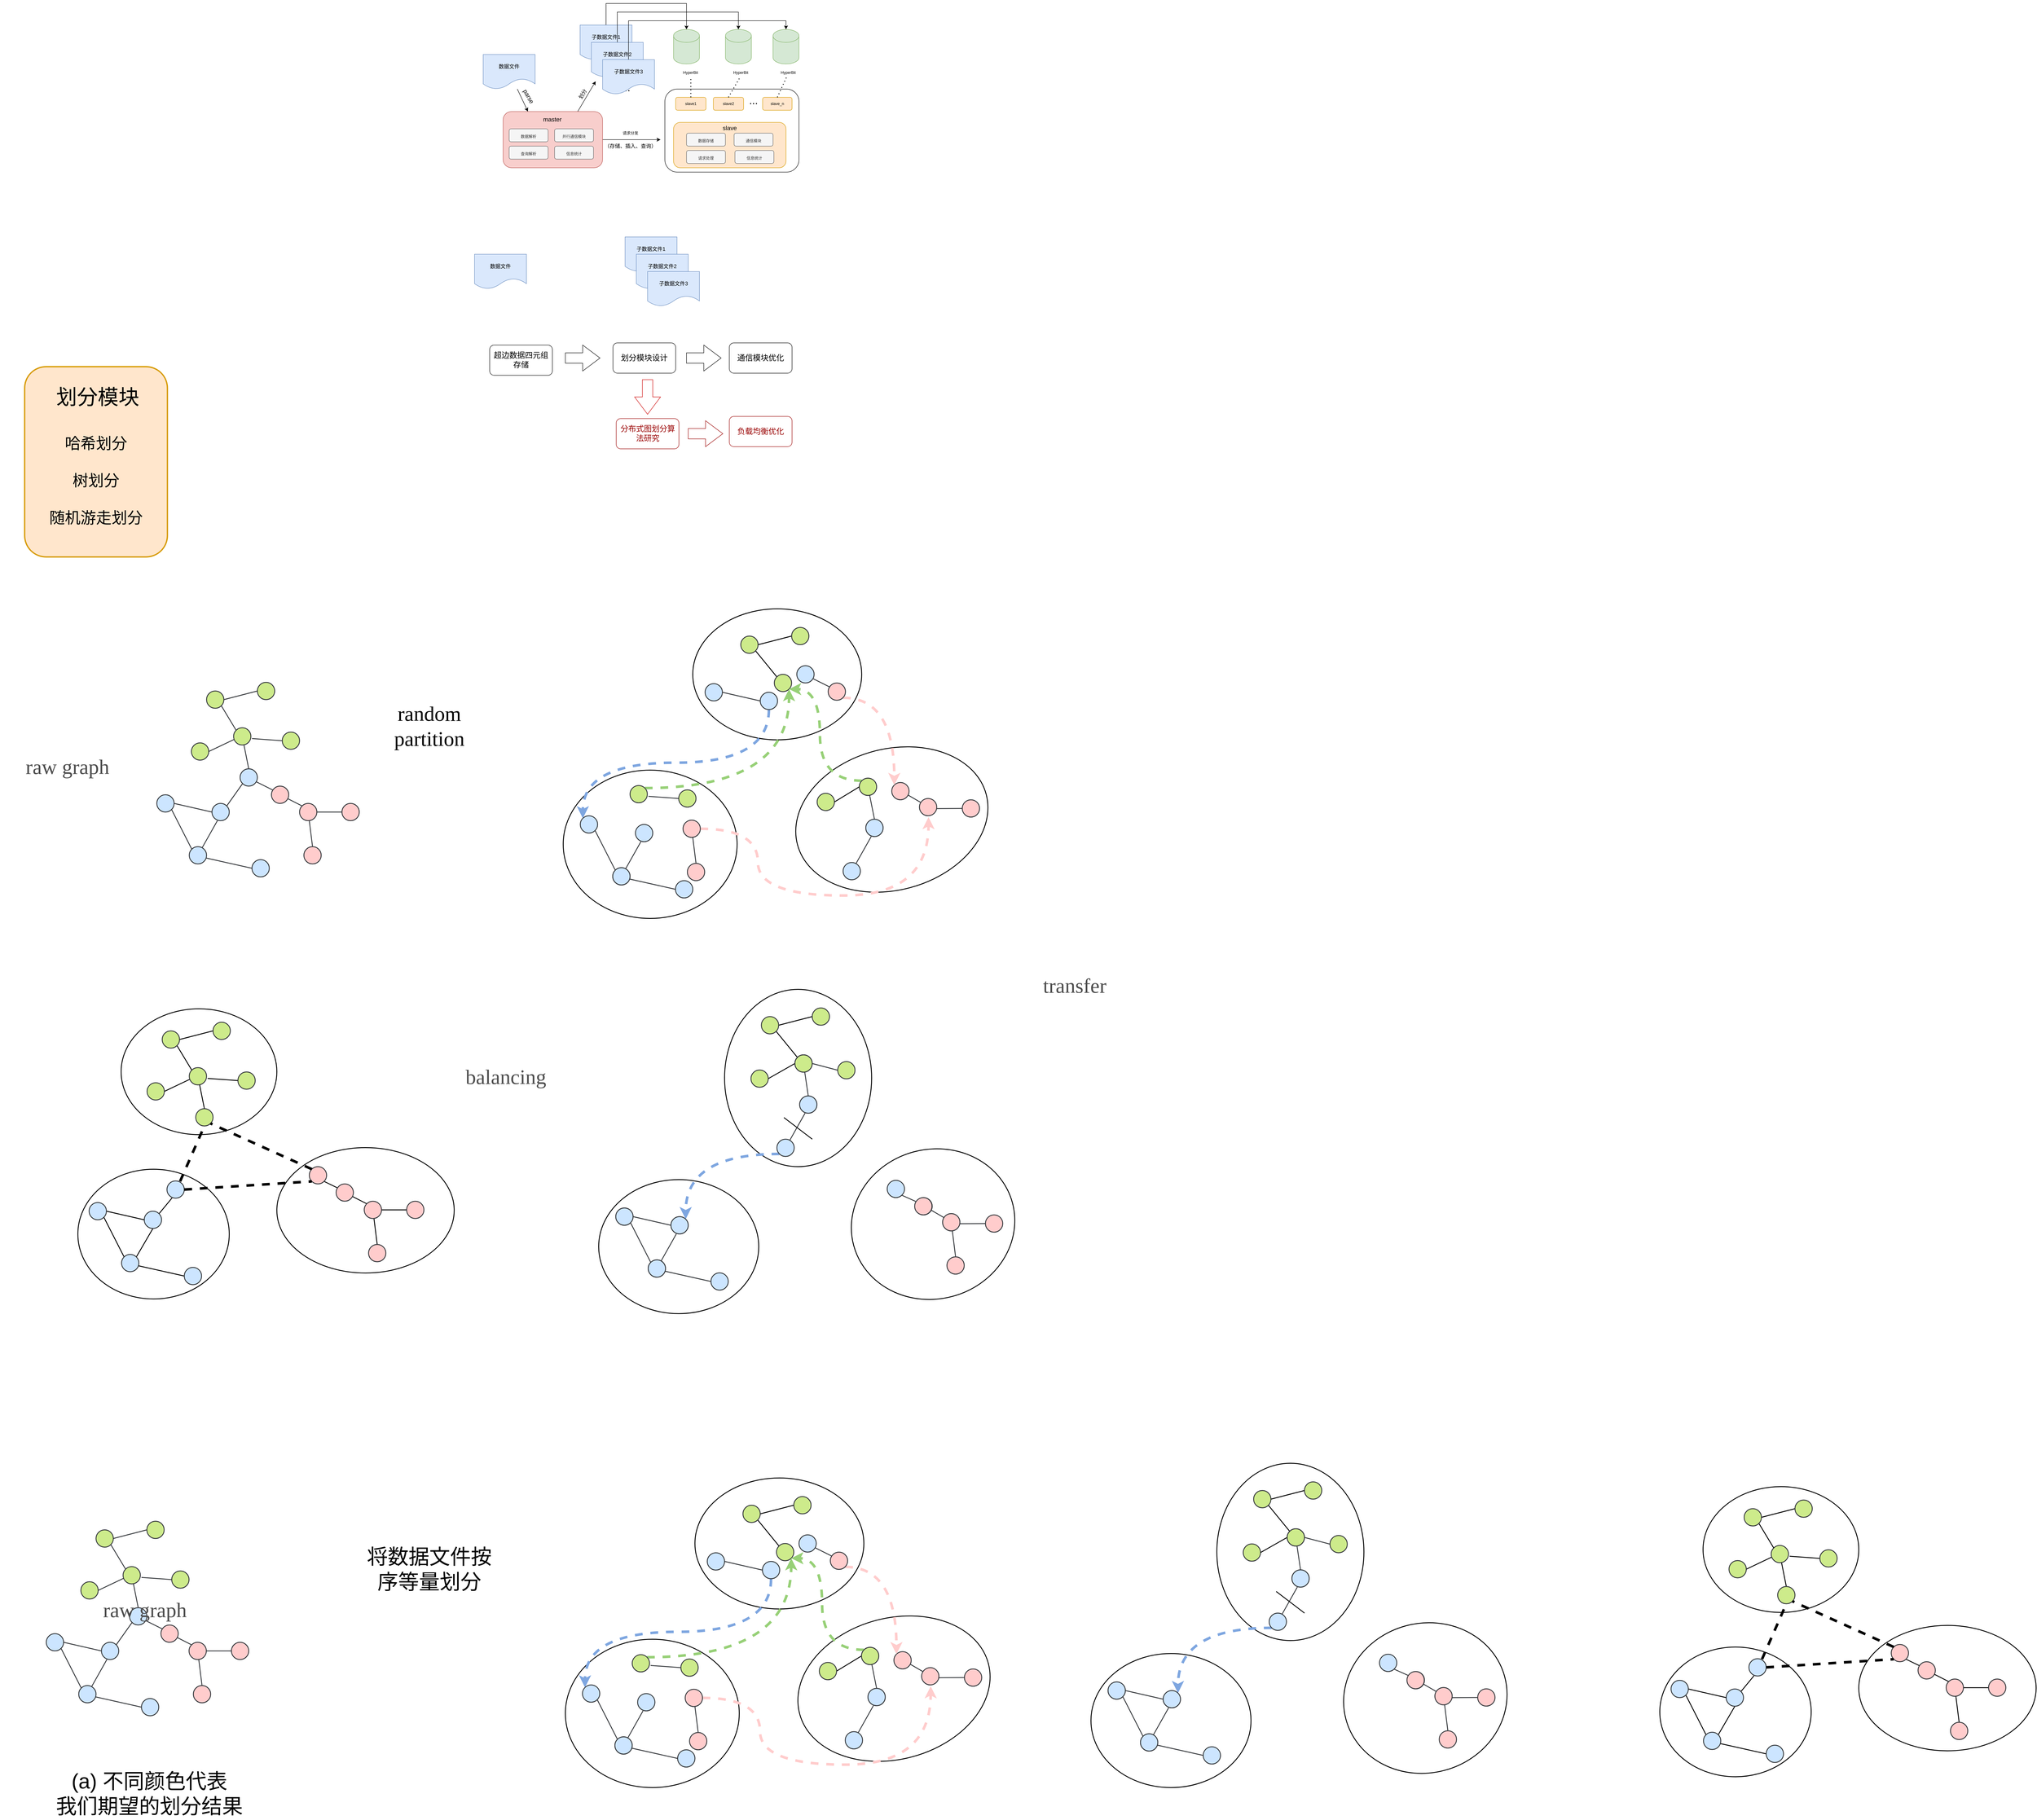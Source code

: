 <mxfile version="17.3.0" type="github">
  <diagram id="YTtFC-42DG8cQJvoDl5f" name="Page-1">
    <mxGraphModel dx="4625" dy="2234" grid="1" gridSize="10" guides="1" tooltips="1" connect="1" arrows="1" fold="1" page="1" pageScale="1" pageWidth="827" pageHeight="1169" math="0" shadow="0">
      <root>
        <mxCell id="0" />
        <mxCell id="1" parent="0" />
        <mxCell id="w_KVmcPeoKWREh152ISu-98" value="" style="ellipse;whiteSpace=wrap;html=1;strokeWidth=2;" parent="1" vertex="1">
          <mxGeometry x="-407" y="2715.99" width="410" height="290" as="geometry" />
        </mxCell>
        <mxCell id="w_KVmcPeoKWREh152ISu-95" value="" style="ellipse;whiteSpace=wrap;html=1;strokeWidth=2;" parent="1" vertex="1">
          <mxGeometry x="-867" y="2765.99" width="350" height="300" as="geometry" />
        </mxCell>
        <mxCell id="w_KVmcPeoKWREh152ISu-94" value="" style="ellipse;whiteSpace=wrap;html=1;strokeWidth=2;" parent="1" vertex="1">
          <mxGeometry x="-767" y="2394.99" width="360" height="291" as="geometry" />
        </mxCell>
        <mxCell id="AW0kLnYZqIp8P32nZOOA-44" value="" style="rounded=1;whiteSpace=wrap;html=1;fontSize=9;" parent="1" vertex="1">
          <mxGeometry x="490" y="268" width="310" height="192" as="geometry" />
        </mxCell>
        <mxCell id="AW0kLnYZqIp8P32nZOOA-15" style="rounded=0;orthogonalLoop=1;jettySize=auto;html=1;entryX=0.25;entryY=0;entryDx=0;entryDy=0;fontSize=14;" parent="1" source="AW0kLnYZqIp8P32nZOOA-2" target="AW0kLnYZqIp8P32nZOOA-12" edge="1">
          <mxGeometry relative="1" as="geometry" />
        </mxCell>
        <mxCell id="AW0kLnYZqIp8P32nZOOA-2" value="数据文件" style="shape=document;whiteSpace=wrap;html=1;boundedLbl=1;fillColor=#dae8fc;strokeColor=#6c8ebf;" parent="1" vertex="1">
          <mxGeometry x="70" y="188" width="120" height="80" as="geometry" />
        </mxCell>
        <mxCell id="AW0kLnYZqIp8P32nZOOA-3" value="" style="endArrow=classic;html=1;rounded=0;exitX=0.75;exitY=0;exitDx=0;exitDy=0;" parent="1" source="AW0kLnYZqIp8P32nZOOA-12" edge="1">
          <mxGeometry width="50" height="50" relative="1" as="geometry">
            <mxPoint x="210" y="200" as="sourcePoint" />
            <mxPoint x="330" y="250" as="targetPoint" />
          </mxGeometry>
        </mxCell>
        <mxCell id="AW0kLnYZqIp8P32nZOOA-4" value="划分" style="text;html=1;align=center;verticalAlign=middle;resizable=0;points=[];autosize=1;strokeColor=none;fillColor=none;rotation=-60;" parent="1" vertex="1">
          <mxGeometry x="280" y="270" width="40" height="20" as="geometry" />
        </mxCell>
        <mxCell id="AW0kLnYZqIp8P32nZOOA-40" style="edgeStyle=orthogonalEdgeStyle;rounded=0;orthogonalLoop=1;jettySize=auto;html=1;entryX=0.5;entryY=0;entryDx=0;entryDy=0;entryPerimeter=0;fontSize=9;exitX=0.5;exitY=0;exitDx=0;exitDy=0;" parent="1" source="AW0kLnYZqIp8P32nZOOA-6" target="AW0kLnYZqIp8P32nZOOA-27" edge="1">
          <mxGeometry relative="1" as="geometry">
            <Array as="points">
              <mxPoint x="354" y="70" />
              <mxPoint x="540" y="70" />
            </Array>
          </mxGeometry>
        </mxCell>
        <mxCell id="AW0kLnYZqIp8P32nZOOA-6" value="&lt;span&gt;子数据文件1&lt;/span&gt;" style="shape=document;whiteSpace=wrap;html=1;boundedLbl=1;fillColor=#dae8fc;strokeColor=#6c8ebf;" parent="1" vertex="1">
          <mxGeometry x="294" y="120" width="120" height="80" as="geometry" />
        </mxCell>
        <mxCell id="NsNZp9OTGZfaQZeiyPrE-15" style="edgeStyle=orthogonalEdgeStyle;rounded=0;orthogonalLoop=1;jettySize=auto;html=1;exitX=0.5;exitY=0;exitDx=0;exitDy=0;entryX=0.5;entryY=0;entryDx=0;entryDy=0;entryPerimeter=0;" parent="1" source="AW0kLnYZqIp8P32nZOOA-7" target="NsNZp9OTGZfaQZeiyPrE-10" edge="1">
          <mxGeometry relative="1" as="geometry">
            <Array as="points">
              <mxPoint x="380" y="90" />
              <mxPoint x="660" y="90" />
            </Array>
          </mxGeometry>
        </mxCell>
        <mxCell id="AW0kLnYZqIp8P32nZOOA-7" value="子数据文件2" style="shape=document;whiteSpace=wrap;html=1;boundedLbl=1;fillColor=#dae8fc;strokeColor=#6c8ebf;" parent="1" vertex="1">
          <mxGeometry x="320" y="160" width="120" height="80" as="geometry" />
        </mxCell>
        <mxCell id="AW0kLnYZqIp8P32nZOOA-8" value="&lt;font style=&quot;font-size: 24px&quot;&gt;...&lt;/font&gt;" style="text;html=1;strokeColor=none;fillColor=none;align=center;verticalAlign=middle;whiteSpace=wrap;rounded=0;" parent="1" vertex="1">
          <mxGeometry x="370" y="250" width="60" height="30" as="geometry" />
        </mxCell>
        <mxCell id="AW0kLnYZqIp8P32nZOOA-42" style="edgeStyle=orthogonalEdgeStyle;rounded=0;orthogonalLoop=1;jettySize=auto;html=1;fontSize=9;" parent="1" source="AW0kLnYZqIp8P32nZOOA-12" edge="1">
          <mxGeometry relative="1" as="geometry">
            <mxPoint x="480" y="385" as="targetPoint" />
          </mxGeometry>
        </mxCell>
        <mxCell id="AW0kLnYZqIp8P32nZOOA-12" value="" style="rounded=1;whiteSpace=wrap;html=1;fontSize=24;fillColor=#f8cecc;strokeColor=#b85450;" parent="1" vertex="1">
          <mxGeometry x="116" y="320" width="230" height="130" as="geometry" />
        </mxCell>
        <mxCell id="AW0kLnYZqIp8P32nZOOA-13" value="&lt;font style=&quot;font-size: 14px&quot;&gt;master&lt;/font&gt;" style="text;html=1;strokeColor=none;fillColor=none;align=center;verticalAlign=middle;whiteSpace=wrap;rounded=0;fontSize=24;" parent="1" vertex="1">
          <mxGeometry x="200" y="320" width="60" height="30" as="geometry" />
        </mxCell>
        <mxCell id="AW0kLnYZqIp8P32nZOOA-16" value="parse" style="text;html=1;strokeColor=none;fillColor=none;align=center;verticalAlign=middle;whiteSpace=wrap;rounded=0;fontSize=14;rotation=60;" parent="1" vertex="1">
          <mxGeometry x="145" y="270" width="60" height="30" as="geometry" />
        </mxCell>
        <mxCell id="AW0kLnYZqIp8P32nZOOA-18" value="&lt;font style=&quot;font-size: 9px&quot;&gt;数据解析&lt;br&gt;&lt;/font&gt;" style="rounded=1;whiteSpace=wrap;html=1;fontSize=18;fillColor=#f5f5f5;strokeColor=#666666;fontColor=#333333;" parent="1" vertex="1">
          <mxGeometry x="130" y="360" width="90" height="30" as="geometry" />
        </mxCell>
        <mxCell id="AW0kLnYZqIp8P32nZOOA-19" value="&lt;font style=&quot;font-size: 9px&quot;&gt;并行通信模块&lt;br&gt;&lt;/font&gt;" style="rounded=1;whiteSpace=wrap;html=1;fontSize=18;fillColor=#f5f5f5;strokeColor=#666666;fontColor=#333333;" parent="1" vertex="1">
          <mxGeometry x="235" y="360" width="90" height="30" as="geometry" />
        </mxCell>
        <mxCell id="AW0kLnYZqIp8P32nZOOA-20" value="&lt;font style=&quot;font-size: 9px&quot;&gt;查询解析&lt;br&gt;&lt;/font&gt;" style="rounded=1;whiteSpace=wrap;html=1;fontSize=18;fillColor=#f5f5f5;strokeColor=#666666;fontColor=#333333;" parent="1" vertex="1">
          <mxGeometry x="130" y="400" width="90" height="30" as="geometry" />
        </mxCell>
        <mxCell id="AW0kLnYZqIp8P32nZOOA-21" value="&lt;font style=&quot;font-size: 9px&quot;&gt;信息统计&lt;br&gt;&lt;/font&gt;" style="rounded=1;whiteSpace=wrap;html=1;fontSize=18;fillColor=#f5f5f5;strokeColor=#666666;fontColor=#333333;" parent="1" vertex="1">
          <mxGeometry x="235" y="400" width="90" height="30" as="geometry" />
        </mxCell>
        <mxCell id="AW0kLnYZqIp8P32nZOOA-23" value="slave1" style="rounded=1;whiteSpace=wrap;html=1;fontSize=9;fillColor=#ffe6cc;strokeColor=#d79b00;" parent="1" vertex="1">
          <mxGeometry x="515" y="287" width="70" height="30" as="geometry" />
        </mxCell>
        <mxCell id="AW0kLnYZqIp8P32nZOOA-24" value="slave_n" style="rounded=1;whiteSpace=wrap;html=1;fontSize=9;fillColor=#ffe6cc;strokeColor=#d79b00;" parent="1" vertex="1">
          <mxGeometry x="716" y="287" width="68" height="30" as="geometry" />
        </mxCell>
        <mxCell id="AW0kLnYZqIp8P32nZOOA-25" value="&lt;font style=&quot;font-size: 24px&quot;&gt;...&lt;/font&gt;" style="text;html=1;strokeColor=none;fillColor=none;align=center;verticalAlign=middle;whiteSpace=wrap;rounded=0;" parent="1" vertex="1">
          <mxGeometry x="665" y="280" width="60" height="30" as="geometry" />
        </mxCell>
        <mxCell id="AW0kLnYZqIp8P32nZOOA-26" value="" style="rounded=1;whiteSpace=wrap;html=1;fontSize=9;fillColor=#ffe6cc;strokeColor=#d79b00;" parent="1" vertex="1">
          <mxGeometry x="510" y="345" width="260" height="105" as="geometry" />
        </mxCell>
        <mxCell id="AW0kLnYZqIp8P32nZOOA-27" value="" style="shape=cylinder3;whiteSpace=wrap;html=1;boundedLbl=1;backgroundOutline=1;size=15;fontSize=9;fillColor=#d5e8d4;strokeColor=#82b366;" parent="1" vertex="1">
          <mxGeometry x="510" y="130" width="60" height="80" as="geometry" />
        </mxCell>
        <mxCell id="AW0kLnYZqIp8P32nZOOA-28" value="" style="shape=cylinder3;whiteSpace=wrap;html=1;boundedLbl=1;backgroundOutline=1;size=15;fontSize=9;fillColor=#d5e8d4;strokeColor=#82b366;" parent="1" vertex="1">
          <mxGeometry x="740" y="130" width="60" height="80" as="geometry" />
        </mxCell>
        <mxCell id="AW0kLnYZqIp8P32nZOOA-29" value="&lt;span style=&quot;font-size: 14px&quot;&gt;slave&lt;/span&gt;" style="text;html=1;strokeColor=none;fillColor=none;align=center;verticalAlign=middle;whiteSpace=wrap;rounded=0;fontSize=24;" parent="1" vertex="1">
          <mxGeometry x="610" y="345" width="60" height="20" as="geometry" />
        </mxCell>
        <mxCell id="AW0kLnYZqIp8P32nZOOA-30" value="&lt;font style=&quot;font-size: 9px&quot;&gt;数据存储&lt;br&gt;&lt;/font&gt;" style="rounded=1;whiteSpace=wrap;html=1;fontSize=18;fillColor=#f5f5f5;fontColor=#333333;strokeColor=#666666;" parent="1" vertex="1">
          <mxGeometry x="540" y="370" width="90" height="30" as="geometry" />
        </mxCell>
        <mxCell id="AW0kLnYZqIp8P32nZOOA-31" value="&lt;font style=&quot;font-size: 9px&quot;&gt;通信模块&lt;br&gt;&lt;/font&gt;" style="rounded=1;whiteSpace=wrap;html=1;fontSize=18;fillColor=#f5f5f5;fontColor=#333333;strokeColor=#666666;" parent="1" vertex="1">
          <mxGeometry x="650" y="370" width="90" height="30" as="geometry" />
        </mxCell>
        <mxCell id="AW0kLnYZqIp8P32nZOOA-32" value="&lt;font style=&quot;font-size: 9px&quot;&gt;请求处理&lt;br&gt;&lt;/font&gt;" style="rounded=1;whiteSpace=wrap;html=1;fontSize=18;fillColor=#f5f5f5;fontColor=#333333;strokeColor=#666666;" parent="1" vertex="1">
          <mxGeometry x="540" y="410" width="90" height="30" as="geometry" />
        </mxCell>
        <mxCell id="AW0kLnYZqIp8P32nZOOA-33" value="&lt;font style=&quot;font-size: 9px&quot;&gt;信息统计&lt;br&gt;&lt;/font&gt;" style="rounded=1;whiteSpace=wrap;html=1;fontSize=18;fillColor=#f5f5f5;fontColor=#333333;strokeColor=#666666;" parent="1" vertex="1">
          <mxGeometry x="652" y="410" width="90" height="30" as="geometry" />
        </mxCell>
        <mxCell id="AW0kLnYZqIp8P32nZOOA-35" value="HyperBit&amp;nbsp;" style="text;html=1;align=center;verticalAlign=middle;resizable=0;points=[];autosize=1;strokeColor=none;fillColor=none;fontSize=9;" parent="1" vertex="1">
          <mxGeometry x="515" y="220" width="70" height="20" as="geometry" />
        </mxCell>
        <mxCell id="AW0kLnYZqIp8P32nZOOA-36" value="HyperBit&amp;nbsp;" style="text;html=1;align=center;verticalAlign=middle;resizable=0;points=[];autosize=1;strokeColor=none;fillColor=none;fontSize=9;" parent="1" vertex="1">
          <mxGeometry x="741" y="220" width="70" height="20" as="geometry" />
        </mxCell>
        <mxCell id="AW0kLnYZqIp8P32nZOOA-38" value="" style="endArrow=none;dashed=1;html=1;dashPattern=1 3;strokeWidth=2;rounded=0;fontSize=9;exitX=0.5;exitY=0;exitDx=0;exitDy=0;" parent="1" source="AW0kLnYZqIp8P32nZOOA-23" target="AW0kLnYZqIp8P32nZOOA-35" edge="1">
          <mxGeometry width="50" height="50" relative="1" as="geometry">
            <mxPoint x="560" y="276" as="sourcePoint" />
            <mxPoint x="599" y="247" as="targetPoint" />
          </mxGeometry>
        </mxCell>
        <mxCell id="AW0kLnYZqIp8P32nZOOA-39" value="" style="endArrow=none;dashed=1;html=1;dashPattern=1 3;strokeWidth=2;rounded=0;fontSize=9;exitX=0.5;exitY=0;exitDx=0;exitDy=0;" parent="1" source="AW0kLnYZqIp8P32nZOOA-24" target="AW0kLnYZqIp8P32nZOOA-36" edge="1">
          <mxGeometry width="50" height="50" relative="1" as="geometry">
            <mxPoint x="697" y="279" as="sourcePoint" />
            <mxPoint x="740" y="240" as="targetPoint" />
          </mxGeometry>
        </mxCell>
        <mxCell id="AW0kLnYZqIp8P32nZOOA-43" value="请求分发" style="text;html=1;align=center;verticalAlign=middle;resizable=0;points=[];autosize=1;strokeColor=none;fillColor=none;fontSize=9;" parent="1" vertex="1">
          <mxGeometry x="380" y="360" width="60" height="20" as="geometry" />
        </mxCell>
        <mxCell id="NsNZp9OTGZfaQZeiyPrE-2" value="（存储、插入、查询）" style="text;html=1;align=center;verticalAlign=middle;resizable=0;points=[];autosize=1;strokeColor=none;fillColor=none;" parent="1" vertex="1">
          <mxGeometry x="340" y="390" width="140" height="20" as="geometry" />
        </mxCell>
        <mxCell id="NsNZp9OTGZfaQZeiyPrE-16" style="edgeStyle=orthogonalEdgeStyle;rounded=0;orthogonalLoop=1;jettySize=auto;html=1;exitX=0.5;exitY=0;exitDx=0;exitDy=0;entryX=0.5;entryY=0;entryDx=0;entryDy=0;entryPerimeter=0;" parent="1" source="NsNZp9OTGZfaQZeiyPrE-6" target="AW0kLnYZqIp8P32nZOOA-28" edge="1">
          <mxGeometry relative="1" as="geometry" />
        </mxCell>
        <mxCell id="NsNZp9OTGZfaQZeiyPrE-6" value="子数据文件3" style="shape=document;whiteSpace=wrap;html=1;boundedLbl=1;fillColor=#dae8fc;strokeColor=#6c8ebf;" parent="1" vertex="1">
          <mxGeometry x="346" y="200" width="120" height="80" as="geometry" />
        </mxCell>
        <mxCell id="NsNZp9OTGZfaQZeiyPrE-9" value="slave2" style="rounded=1;whiteSpace=wrap;html=1;fontSize=9;fillColor=#ffe6cc;strokeColor=#d79b00;" parent="1" vertex="1">
          <mxGeometry x="602" y="287" width="70" height="30" as="geometry" />
        </mxCell>
        <mxCell id="NsNZp9OTGZfaQZeiyPrE-10" value="" style="shape=cylinder3;whiteSpace=wrap;html=1;boundedLbl=1;backgroundOutline=1;size=15;fontSize=9;fillColor=#d5e8d4;strokeColor=#82b366;" parent="1" vertex="1">
          <mxGeometry x="630" y="130" width="60" height="80" as="geometry" />
        </mxCell>
        <mxCell id="NsNZp9OTGZfaQZeiyPrE-11" value="HyperBit" style="text;html=1;align=center;verticalAlign=middle;resizable=0;points=[];autosize=1;strokeColor=none;fillColor=none;fontSize=9;" parent="1" vertex="1">
          <mxGeometry x="635" y="220" width="60" height="20" as="geometry" />
        </mxCell>
        <mxCell id="NsNZp9OTGZfaQZeiyPrE-18" value="" style="endArrow=none;dashed=1;html=1;dashPattern=1 3;strokeWidth=2;rounded=0;fontSize=9;exitX=0.5;exitY=0;exitDx=0;exitDy=0;entryX=0.468;entryY=1.092;entryDx=0;entryDy=0;entryPerimeter=0;" parent="1" source="NsNZp9OTGZfaQZeiyPrE-9" target="NsNZp9OTGZfaQZeiyPrE-11" edge="1">
          <mxGeometry width="50" height="50" relative="1" as="geometry">
            <mxPoint x="565" y="297" as="sourcePoint" />
            <mxPoint x="560.877" y="250" as="targetPoint" />
          </mxGeometry>
        </mxCell>
        <mxCell id="NsNZp9OTGZfaQZeiyPrE-19" value="数据文件" style="shape=document;whiteSpace=wrap;html=1;boundedLbl=1;fillColor=#dae8fc;strokeColor=#6c8ebf;" parent="1" vertex="1">
          <mxGeometry x="50" y="650" width="120" height="80" as="geometry" />
        </mxCell>
        <mxCell id="NsNZp9OTGZfaQZeiyPrE-20" value="&lt;span&gt;子数据文件1&lt;/span&gt;" style="shape=document;whiteSpace=wrap;html=1;boundedLbl=1;fillColor=#dae8fc;strokeColor=#6c8ebf;" parent="1" vertex="1">
          <mxGeometry x="398" y="610" width="120" height="80" as="geometry" />
        </mxCell>
        <mxCell id="NsNZp9OTGZfaQZeiyPrE-21" value="子数据文件2" style="shape=document;whiteSpace=wrap;html=1;boundedLbl=1;fillColor=#dae8fc;strokeColor=#6c8ebf;" parent="1" vertex="1">
          <mxGeometry x="424" y="650" width="120" height="80" as="geometry" />
        </mxCell>
        <mxCell id="NsNZp9OTGZfaQZeiyPrE-22" value="子数据文件3" style="shape=document;whiteSpace=wrap;html=1;boundedLbl=1;fillColor=#dae8fc;strokeColor=#6c8ebf;" parent="1" vertex="1">
          <mxGeometry x="450" y="690" width="120" height="80" as="geometry" />
        </mxCell>
        <mxCell id="NsNZp9OTGZfaQZeiyPrE-25" value="超边数据四元组存储" style="rounded=1;whiteSpace=wrap;html=1;fontSize=18;fontStyle=0;fontFamily=Times New Roman;" parent="1" vertex="1">
          <mxGeometry x="85" y="860" width="145" height="70" as="geometry" />
        </mxCell>
        <mxCell id="NsNZp9OTGZfaQZeiyPrE-27" value="" style="html=1;shadow=0;dashed=0;align=center;verticalAlign=middle;shape=mxgraph.arrows2.arrow;dy=0.6;dx=40;notch=0;" parent="1" vertex="1">
          <mxGeometry x="260" y="860" width="80" height="60" as="geometry" />
        </mxCell>
        <mxCell id="NsNZp9OTGZfaQZeiyPrE-28" value="划分模块设计" style="rounded=1;whiteSpace=wrap;html=1;fontSize=18;fontStyle=0;fontFamily=Times New Roman;" parent="1" vertex="1">
          <mxGeometry x="370" y="855" width="145" height="70" as="geometry" />
        </mxCell>
        <mxCell id="NsNZp9OTGZfaQZeiyPrE-29" value="通信模块优化" style="rounded=1;whiteSpace=wrap;html=1;fontSize=18;fontStyle=0;fontFamily=Times New Roman;" parent="1" vertex="1">
          <mxGeometry x="639" y="855" width="145" height="70" as="geometry" />
        </mxCell>
        <mxCell id="NsNZp9OTGZfaQZeiyPrE-30" value="" style="html=1;shadow=0;dashed=0;align=center;verticalAlign=middle;shape=mxgraph.arrows2.arrow;dy=0.6;dx=40;notch=0;" parent="1" vertex="1">
          <mxGeometry x="540" y="860" width="80" height="60" as="geometry" />
        </mxCell>
        <mxCell id="NsNZp9OTGZfaQZeiyPrE-32" value="" style="html=1;shadow=0;align=center;verticalAlign=middle;shape=mxgraph.arrows2.arrow;dy=0.6;dx=40;notch=0;rotation=90;strokeColor=#CC0000;" parent="1" vertex="1">
          <mxGeometry x="410" y="950" width="80" height="60" as="geometry" />
        </mxCell>
        <mxCell id="NsNZp9OTGZfaQZeiyPrE-33" value="分布式图划分算法研究" style="rounded=1;whiteSpace=wrap;html=1;fontSize=18;fontStyle=0;fontFamily=Times New Roman;strokeColor=#990000;fontColor=#990000;" parent="1" vertex="1">
          <mxGeometry x="377.5" y="1030" width="145" height="70" as="geometry" />
        </mxCell>
        <mxCell id="NsNZp9OTGZfaQZeiyPrE-34" value="" style="html=1;shadow=0;dashed=0;align=center;verticalAlign=middle;shape=mxgraph.arrows2.arrow;dy=0.6;dx=40;notch=0;strokeColor=#990000;" parent="1" vertex="1">
          <mxGeometry x="544" y="1035" width="80" height="60" as="geometry" />
        </mxCell>
        <mxCell id="NsNZp9OTGZfaQZeiyPrE-35" value="负载均衡优化" style="rounded=1;whiteSpace=wrap;html=1;fontSize=18;fontStyle=0;fontFamily=Times New Roman;strokeColor=#990000;fontColor=#990000;" parent="1" vertex="1">
          <mxGeometry x="639" y="1025" width="145" height="70" as="geometry" />
        </mxCell>
        <mxCell id="w_KVmcPeoKWREh152ISu-19" style="edgeStyle=none;rounded=0;orthogonalLoop=1;jettySize=auto;html=1;entryX=1;entryY=0.5;entryDx=0;entryDy=0;endArrow=none;endFill=0;strokeWidth=2;" parent="1" target="w_KVmcPeoKWREh152ISu-4" edge="1">
          <mxGeometry relative="1" as="geometry">
            <mxPoint x="-604" y="2555.99" as="sourcePoint" />
          </mxGeometry>
        </mxCell>
        <mxCell id="w_KVmcPeoKWREh152ISu-20" style="edgeStyle=none;rounded=0;orthogonalLoop=1;jettySize=auto;html=1;entryX=0;entryY=0.5;entryDx=0;entryDy=0;endArrow=none;endFill=0;strokeWidth=2;" parent="1" target="w_KVmcPeoKWREh152ISu-5" edge="1">
          <mxGeometry relative="1" as="geometry">
            <mxPoint x="-567" y="2555.99" as="sourcePoint" />
          </mxGeometry>
        </mxCell>
        <mxCell id="w_KVmcPeoKWREh152ISu-22" style="edgeStyle=none;rounded=0;orthogonalLoop=1;jettySize=auto;html=1;entryX=0.5;entryY=0;entryDx=0;entryDy=0;endArrow=none;endFill=0;strokeWidth=2;" parent="1" source="w_KVmcPeoKWREh152ISu-1" target="w_KVmcPeoKWREh152ISu-6" edge="1">
          <mxGeometry relative="1" as="geometry" />
        </mxCell>
        <mxCell id="w_KVmcPeoKWREh152ISu-1" value="" style="ellipse;whiteSpace=wrap;html=1;aspect=fixed;fillColor=#cdeb8b;strokeColor=#36393d;strokeWidth=2;" parent="1" vertex="1">
          <mxGeometry x="-609.5" y="2530.99" width="40" height="40" as="geometry" />
        </mxCell>
        <mxCell id="w_KVmcPeoKWREh152ISu-18" style="edgeStyle=none;rounded=0;orthogonalLoop=1;jettySize=auto;html=1;exitX=1;exitY=1;exitDx=0;exitDy=0;entryX=0;entryY=0;entryDx=0;entryDy=0;endArrow=none;endFill=0;strokeWidth=2;" parent="1" source="w_KVmcPeoKWREh152ISu-2" target="w_KVmcPeoKWREh152ISu-1" edge="1">
          <mxGeometry relative="1" as="geometry" />
        </mxCell>
        <mxCell id="w_KVmcPeoKWREh152ISu-21" style="edgeStyle=none;rounded=0;orthogonalLoop=1;jettySize=auto;html=1;exitX=1;exitY=0.5;exitDx=0;exitDy=0;entryX=0;entryY=0.5;entryDx=0;entryDy=0;endArrow=none;endFill=0;strokeWidth=2;" parent="1" source="w_KVmcPeoKWREh152ISu-2" target="w_KVmcPeoKWREh152ISu-3" edge="1">
          <mxGeometry relative="1" as="geometry" />
        </mxCell>
        <mxCell id="w_KVmcPeoKWREh152ISu-2" value="" style="ellipse;whiteSpace=wrap;html=1;aspect=fixed;fillColor=#cdeb8b;strokeColor=#36393d;strokeWidth=2;" parent="1" vertex="1">
          <mxGeometry x="-672" y="2445.99" width="40" height="40" as="geometry" />
        </mxCell>
        <mxCell id="w_KVmcPeoKWREh152ISu-3" value="" style="ellipse;whiteSpace=wrap;html=1;aspect=fixed;fillColor=#cdeb8b;strokeColor=#36393d;strokeWidth=2;" parent="1" vertex="1">
          <mxGeometry x="-554.5" y="2425.99" width="40" height="40" as="geometry" />
        </mxCell>
        <mxCell id="w_KVmcPeoKWREh152ISu-4" value="" style="ellipse;whiteSpace=wrap;html=1;aspect=fixed;fillColor=#cdeb8b;strokeColor=#36393d;strokeWidth=2;" parent="1" vertex="1">
          <mxGeometry x="-707" y="2565.99" width="40" height="40" as="geometry" />
        </mxCell>
        <mxCell id="w_KVmcPeoKWREh152ISu-5" value="" style="ellipse;whiteSpace=wrap;html=1;aspect=fixed;fillColor=#cdeb8b;strokeColor=#36393d;strokeWidth=2;" parent="1" vertex="1">
          <mxGeometry x="-497" y="2540.99" width="40" height="40" as="geometry" />
        </mxCell>
        <mxCell id="w_KVmcPeoKWREh152ISu-23" style="edgeStyle=none;rounded=0;orthogonalLoop=1;jettySize=auto;html=1;exitX=0.291;exitY=0.988;exitDx=0;exitDy=0;entryX=1;entryY=0;entryDx=0;entryDy=0;endArrow=none;endFill=0;exitPerimeter=0;strokeWidth=2;" parent="1" source="w_KVmcPeoKWREh152ISu-89" target="w_KVmcPeoKWREh152ISu-7" edge="1">
          <mxGeometry relative="1" as="geometry" />
        </mxCell>
        <mxCell id="w_KVmcPeoKWREh152ISu-28" style="edgeStyle=none;rounded=0;orthogonalLoop=1;jettySize=auto;html=1;entryX=0.125;entryY=0.25;entryDx=0;entryDy=0;endArrow=none;endFill=0;entryPerimeter=0;exitX=1;exitY=1;exitDx=0;exitDy=0;strokeWidth=2;" parent="1" source="w_KVmcPeoKWREh152ISu-90" target="w_KVmcPeoKWREh152ISu-11" edge="1">
          <mxGeometry relative="1" as="geometry">
            <mxPoint x="-262" y="2699.99" as="sourcePoint" />
          </mxGeometry>
        </mxCell>
        <mxCell id="w_KVmcPeoKWREh152ISu-6" value="" style="ellipse;whiteSpace=wrap;html=1;aspect=fixed;fillColor=#cdeb8b;strokeColor=#36393d;strokeWidth=2;" parent="1" vertex="1">
          <mxGeometry x="-594.5" y="2625.99" width="40" height="40" as="geometry" />
        </mxCell>
        <mxCell id="w_KVmcPeoKWREh152ISu-26" style="edgeStyle=none;rounded=0;orthogonalLoop=1;jettySize=auto;html=1;entryX=1;entryY=0;entryDx=0;entryDy=0;endArrow=none;endFill=0;exitX=0.5;exitY=1;exitDx=0;exitDy=0;strokeWidth=2;" parent="1" source="w_KVmcPeoKWREh152ISu-7" target="w_KVmcPeoKWREh152ISu-9" edge="1">
          <mxGeometry relative="1" as="geometry">
            <mxPoint x="-633.5" y="2822.99" as="sourcePoint" />
          </mxGeometry>
        </mxCell>
        <mxCell id="w_KVmcPeoKWREh152ISu-7" value="" style="ellipse;whiteSpace=wrap;html=1;aspect=fixed;fillColor=#cce5ff;strokeColor=#36393d;strokeWidth=2;" parent="1" vertex="1">
          <mxGeometry x="-713.5" y="2862.99" width="40" height="40" as="geometry" />
        </mxCell>
        <mxCell id="w_KVmcPeoKWREh152ISu-25" style="edgeStyle=none;rounded=0;orthogonalLoop=1;jettySize=auto;html=1;exitX=1;exitY=1;exitDx=0;exitDy=0;entryX=0;entryY=0;entryDx=0;entryDy=0;endArrow=none;endFill=0;strokeWidth=2;" parent="1" source="w_KVmcPeoKWREh152ISu-8" target="w_KVmcPeoKWREh152ISu-9" edge="1">
          <mxGeometry relative="1" as="geometry" />
        </mxCell>
        <mxCell id="w_KVmcPeoKWREh152ISu-97" style="edgeStyle=none;rounded=0;orthogonalLoop=1;jettySize=auto;html=1;exitX=1;exitY=0.5;exitDx=0;exitDy=0;entryX=0;entryY=0.5;entryDx=0;entryDy=0;endArrow=none;endFill=0;strokeWidth=2;" parent="1" source="w_KVmcPeoKWREh152ISu-8" target="w_KVmcPeoKWREh152ISu-7" edge="1">
          <mxGeometry relative="1" as="geometry" />
        </mxCell>
        <mxCell id="w_KVmcPeoKWREh152ISu-8" value="" style="ellipse;whiteSpace=wrap;html=1;aspect=fixed;fillColor=#cce5ff;strokeColor=#36393d;strokeWidth=2;" parent="1" vertex="1">
          <mxGeometry x="-841" y="2842.99" width="40" height="40" as="geometry" />
        </mxCell>
        <mxCell id="w_KVmcPeoKWREh152ISu-27" style="edgeStyle=none;rounded=0;orthogonalLoop=1;jettySize=auto;html=1;exitX=0.985;exitY=0.66;exitDx=0;exitDy=0;entryX=0;entryY=0.5;entryDx=0;entryDy=0;endArrow=none;endFill=0;exitPerimeter=0;strokeWidth=2;" parent="1" source="w_KVmcPeoKWREh152ISu-9" target="w_KVmcPeoKWREh152ISu-10" edge="1">
          <mxGeometry relative="1" as="geometry" />
        </mxCell>
        <mxCell id="w_KVmcPeoKWREh152ISu-9" value="" style="ellipse;whiteSpace=wrap;html=1;aspect=fixed;fillColor=#cce5ff;strokeColor=#36393d;strokeWidth=2;" parent="1" vertex="1">
          <mxGeometry x="-766" y="2962.99" width="40" height="40" as="geometry" />
        </mxCell>
        <mxCell id="w_KVmcPeoKWREh152ISu-10" value="" style="ellipse;whiteSpace=wrap;html=1;aspect=fixed;fillColor=#cce5ff;strokeColor=#36393d;strokeWidth=2;" parent="1" vertex="1">
          <mxGeometry x="-621" y="2992.99" width="40" height="40" as="geometry" />
        </mxCell>
        <mxCell id="w_KVmcPeoKWREh152ISu-30" style="edgeStyle=none;rounded=0;orthogonalLoop=1;jettySize=auto;html=1;exitX=0.912;exitY=0.71;exitDx=0;exitDy=0;entryX=0;entryY=0;entryDx=0;entryDy=0;endArrow=none;endFill=0;exitPerimeter=0;strokeWidth=2;" parent="1" source="w_KVmcPeoKWREh152ISu-11" target="w_KVmcPeoKWREh152ISu-12" edge="1">
          <mxGeometry relative="1" as="geometry" />
        </mxCell>
        <mxCell id="w_KVmcPeoKWREh152ISu-11" value="" style="ellipse;whiteSpace=wrap;html=1;aspect=fixed;fillColor=#ffcccc;strokeColor=#36393d;strokeWidth=2;" parent="1" vertex="1">
          <mxGeometry x="-270" y="2799.99" width="40" height="40" as="geometry" />
        </mxCell>
        <mxCell id="w_KVmcPeoKWREh152ISu-31" style="edgeStyle=none;rounded=0;orthogonalLoop=1;jettySize=auto;html=1;entryX=0.5;entryY=0;entryDx=0;entryDy=0;endArrow=none;endFill=0;strokeWidth=2;" parent="1" source="w_KVmcPeoKWREh152ISu-12" target="w_KVmcPeoKWREh152ISu-13" edge="1">
          <mxGeometry relative="1" as="geometry" />
        </mxCell>
        <mxCell id="w_KVmcPeoKWREh152ISu-32" style="edgeStyle=none;rounded=0;orthogonalLoop=1;jettySize=auto;html=1;entryX=0;entryY=0.5;entryDx=0;entryDy=0;endArrow=none;endFill=0;strokeWidth=2;" parent="1" source="w_KVmcPeoKWREh152ISu-12" target="w_KVmcPeoKWREh152ISu-14" edge="1">
          <mxGeometry relative="1" as="geometry" />
        </mxCell>
        <mxCell id="w_KVmcPeoKWREh152ISu-12" value="" style="ellipse;whiteSpace=wrap;html=1;aspect=fixed;fillColor=#ffcccc;strokeColor=#36393d;strokeWidth=2;" parent="1" vertex="1">
          <mxGeometry x="-205" y="2839.99" width="40" height="40" as="geometry" />
        </mxCell>
        <mxCell id="w_KVmcPeoKWREh152ISu-13" value="" style="ellipse;whiteSpace=wrap;html=1;aspect=fixed;fillColor=#ffcccc;strokeColor=#36393d;strokeWidth=2;" parent="1" vertex="1">
          <mxGeometry x="-195" y="2939.99" width="40" height="40" as="geometry" />
        </mxCell>
        <mxCell id="w_KVmcPeoKWREh152ISu-14" value="" style="ellipse;whiteSpace=wrap;html=1;aspect=fixed;fillColor=#ffcccc;strokeColor=#36393d;strokeWidth=2;" parent="1" vertex="1">
          <mxGeometry x="-107" y="2839.99" width="40" height="40" as="geometry" />
        </mxCell>
        <mxCell id="w_KVmcPeoKWREh152ISu-61" style="edgeStyle=none;rounded=0;orthogonalLoop=1;jettySize=auto;html=1;entryX=1;entryY=0.5;entryDx=0;entryDy=0;endArrow=none;endFill=0;fillColor=#cdeb8b;strokeColor=#36393d;strokeWidth=2;" parent="1" target="w_KVmcPeoKWREh152ISu-69" edge="1">
          <mxGeometry relative="1" as="geometry">
            <mxPoint x="-501.5" y="1770" as="sourcePoint" />
          </mxGeometry>
        </mxCell>
        <mxCell id="w_KVmcPeoKWREh152ISu-62" style="edgeStyle=none;rounded=0;orthogonalLoop=1;jettySize=auto;html=1;entryX=0;entryY=0.5;entryDx=0;entryDy=0;endArrow=none;endFill=0;fillColor=#cdeb8b;strokeColor=#36393d;strokeWidth=2;" parent="1" target="w_KVmcPeoKWREh152ISu-70" edge="1">
          <mxGeometry relative="1" as="geometry">
            <mxPoint x="-464.5" y="1770" as="sourcePoint" />
          </mxGeometry>
        </mxCell>
        <mxCell id="w_KVmcPeoKWREh152ISu-63" style="edgeStyle=none;rounded=0;orthogonalLoop=1;jettySize=auto;html=1;entryX=0.5;entryY=0;entryDx=0;entryDy=0;endArrow=none;endFill=0;fillColor=#eeeeee;strokeColor=#36393d;strokeWidth=2;" parent="1" source="w_KVmcPeoKWREh152ISu-64" target="w_KVmcPeoKWREh152ISu-73" edge="1">
          <mxGeometry relative="1" as="geometry" />
        </mxCell>
        <mxCell id="w_KVmcPeoKWREh152ISu-64" value="" style="ellipse;whiteSpace=wrap;html=1;aspect=fixed;fillColor=#cdeb8b;strokeColor=#36393d;strokeWidth=2;" parent="1" vertex="1">
          <mxGeometry x="-507" y="1745" width="40" height="40" as="geometry" />
        </mxCell>
        <mxCell id="w_KVmcPeoKWREh152ISu-65" style="edgeStyle=none;rounded=0;orthogonalLoop=1;jettySize=auto;html=1;exitX=1;exitY=1;exitDx=0;exitDy=0;entryX=0;entryY=0;entryDx=0;entryDy=0;endArrow=none;endFill=0;fillColor=#cdeb8b;strokeColor=#36393d;strokeWidth=2;" parent="1" source="w_KVmcPeoKWREh152ISu-67" target="w_KVmcPeoKWREh152ISu-64" edge="1">
          <mxGeometry relative="1" as="geometry" />
        </mxCell>
        <mxCell id="w_KVmcPeoKWREh152ISu-66" style="edgeStyle=none;rounded=0;orthogonalLoop=1;jettySize=auto;html=1;exitX=1;exitY=0.5;exitDx=0;exitDy=0;entryX=0;entryY=0.5;entryDx=0;entryDy=0;endArrow=none;endFill=0;fillColor=#cdeb8b;strokeColor=#36393d;strokeWidth=2;" parent="1" source="w_KVmcPeoKWREh152ISu-67" target="w_KVmcPeoKWREh152ISu-68" edge="1">
          <mxGeometry relative="1" as="geometry" />
        </mxCell>
        <mxCell id="w_KVmcPeoKWREh152ISu-67" value="" style="ellipse;whiteSpace=wrap;html=1;aspect=fixed;fillColor=#cdeb8b;strokeColor=#36393d;strokeWidth=2;" parent="1" vertex="1">
          <mxGeometry x="-569.5" y="1660" width="40" height="40" as="geometry" />
        </mxCell>
        <mxCell id="w_KVmcPeoKWREh152ISu-68" value="" style="ellipse;whiteSpace=wrap;html=1;aspect=fixed;fillColor=#cdeb8b;strokeColor=#36393d;strokeWidth=2;" parent="1" vertex="1">
          <mxGeometry x="-452" y="1640" width="40" height="40" as="geometry" />
        </mxCell>
        <mxCell id="w_KVmcPeoKWREh152ISu-69" value="" style="ellipse;whiteSpace=wrap;html=1;aspect=fixed;fillColor=#cdeb8b;strokeColor=#36393d;strokeWidth=2;" parent="1" vertex="1">
          <mxGeometry x="-604.5" y="1780" width="40" height="40" as="geometry" />
        </mxCell>
        <mxCell id="w_KVmcPeoKWREh152ISu-70" value="" style="ellipse;whiteSpace=wrap;html=1;aspect=fixed;fillColor=#cdeb8b;strokeColor=#36393d;strokeWidth=2;" parent="1" vertex="1">
          <mxGeometry x="-394.5" y="1755" width="40" height="40" as="geometry" />
        </mxCell>
        <mxCell id="w_KVmcPeoKWREh152ISu-71" style="edgeStyle=none;rounded=0;orthogonalLoop=1;jettySize=auto;html=1;exitX=0;exitY=1;exitDx=0;exitDy=0;entryX=1;entryY=0;entryDx=0;entryDy=0;endArrow=none;endFill=0;fillColor=#cce5ff;strokeColor=#36393d;strokeWidth=2;" parent="1" source="w_KVmcPeoKWREh152ISu-73" target="w_KVmcPeoKWREh152ISu-76" edge="1">
          <mxGeometry relative="1" as="geometry" />
        </mxCell>
        <mxCell id="w_KVmcPeoKWREh152ISu-72" style="edgeStyle=none;rounded=0;orthogonalLoop=1;jettySize=auto;html=1;entryX=0.125;entryY=0.25;entryDx=0;entryDy=0;endArrow=none;endFill=0;entryPerimeter=0;fillColor=#eeeeee;strokeColor=#36393d;strokeWidth=2;" parent="1" target="w_KVmcPeoKWREh152ISu-83" edge="1">
          <mxGeometry relative="1" as="geometry">
            <mxPoint x="-454.5" y="1870" as="sourcePoint" />
          </mxGeometry>
        </mxCell>
        <mxCell id="w_KVmcPeoKWREh152ISu-73" value="" style="ellipse;whiteSpace=wrap;html=1;aspect=fixed;fillColor=#cce5ff;strokeColor=#36393d;strokeWidth=2;" parent="1" vertex="1">
          <mxGeometry x="-492" y="1840" width="40" height="40" as="geometry" />
        </mxCell>
        <mxCell id="w_KVmcPeoKWREh152ISu-74" style="edgeStyle=none;rounded=0;orthogonalLoop=1;jettySize=auto;html=1;exitX=0;exitY=0.5;exitDx=0;exitDy=0;entryX=1;entryY=0.5;entryDx=0;entryDy=0;endArrow=none;endFill=0;fillColor=#cce5ff;strokeColor=#36393d;strokeWidth=2;" parent="1" source="w_KVmcPeoKWREh152ISu-76" target="w_KVmcPeoKWREh152ISu-78" edge="1">
          <mxGeometry relative="1" as="geometry" />
        </mxCell>
        <mxCell id="w_KVmcPeoKWREh152ISu-75" style="edgeStyle=none;rounded=0;orthogonalLoop=1;jettySize=auto;html=1;endArrow=none;endFill=0;fillColor=#cce5ff;strokeColor=#36393d;strokeWidth=2;" parent="1" target="w_KVmcPeoKWREh152ISu-80" edge="1">
          <mxGeometry relative="1" as="geometry">
            <mxPoint x="-544.5" y="1960" as="sourcePoint" />
          </mxGeometry>
        </mxCell>
        <mxCell id="w_KVmcPeoKWREh152ISu-76" value="" style="ellipse;whiteSpace=wrap;html=1;aspect=fixed;fillColor=#cce5ff;strokeColor=#36393d;strokeWidth=2;" parent="1" vertex="1">
          <mxGeometry x="-557" y="1920" width="40" height="40" as="geometry" />
        </mxCell>
        <mxCell id="w_KVmcPeoKWREh152ISu-77" style="edgeStyle=none;rounded=0;orthogonalLoop=1;jettySize=auto;html=1;exitX=1;exitY=1;exitDx=0;exitDy=0;entryX=0;entryY=0;entryDx=0;entryDy=0;endArrow=none;endFill=0;fillColor=#cce5ff;strokeColor=#36393d;strokeWidth=2;" parent="1" source="w_KVmcPeoKWREh152ISu-78" target="w_KVmcPeoKWREh152ISu-80" edge="1">
          <mxGeometry relative="1" as="geometry" />
        </mxCell>
        <mxCell id="w_KVmcPeoKWREh152ISu-78" value="" style="ellipse;whiteSpace=wrap;html=1;aspect=fixed;fillColor=#cce5ff;strokeColor=#36393d;strokeWidth=2;" parent="1" vertex="1">
          <mxGeometry x="-684.5" y="1900" width="40" height="40" as="geometry" />
        </mxCell>
        <mxCell id="w_KVmcPeoKWREh152ISu-79" style="edgeStyle=none;rounded=0;orthogonalLoop=1;jettySize=auto;html=1;exitX=0.985;exitY=0.66;exitDx=0;exitDy=0;entryX=0;entryY=0.5;entryDx=0;entryDy=0;endArrow=none;endFill=0;exitPerimeter=0;fillColor=#cce5ff;strokeColor=#36393d;strokeWidth=2;" parent="1" source="w_KVmcPeoKWREh152ISu-80" target="w_KVmcPeoKWREh152ISu-81" edge="1">
          <mxGeometry relative="1" as="geometry" />
        </mxCell>
        <mxCell id="w_KVmcPeoKWREh152ISu-80" value="" style="ellipse;whiteSpace=wrap;html=1;aspect=fixed;fillColor=#cce5ff;strokeColor=#36393d;strokeWidth=2;" parent="1" vertex="1">
          <mxGeometry x="-609.5" y="2020" width="40" height="40" as="geometry" />
        </mxCell>
        <mxCell id="w_KVmcPeoKWREh152ISu-81" value="" style="ellipse;whiteSpace=wrap;html=1;aspect=fixed;fillColor=#cce5ff;strokeColor=#36393d;strokeWidth=2;" parent="1" vertex="1">
          <mxGeometry x="-464.5" y="2050" width="40" height="40" as="geometry" />
        </mxCell>
        <mxCell id="w_KVmcPeoKWREh152ISu-82" style="edgeStyle=none;rounded=0;orthogonalLoop=1;jettySize=auto;html=1;exitX=0.912;exitY=0.71;exitDx=0;exitDy=0;entryX=0;entryY=0;entryDx=0;entryDy=0;endArrow=none;endFill=0;exitPerimeter=0;fillColor=#ffcccc;strokeColor=#36393d;strokeWidth=2;" parent="1" source="w_KVmcPeoKWREh152ISu-83" target="w_KVmcPeoKWREh152ISu-86" edge="1">
          <mxGeometry relative="1" as="geometry" />
        </mxCell>
        <mxCell id="w_KVmcPeoKWREh152ISu-83" value="" style="ellipse;whiteSpace=wrap;html=1;aspect=fixed;fillColor=#ffcccc;strokeColor=#36393d;strokeWidth=2;" parent="1" vertex="1">
          <mxGeometry x="-419.5" y="1880" width="40" height="40" as="geometry" />
        </mxCell>
        <mxCell id="w_KVmcPeoKWREh152ISu-84" style="edgeStyle=none;rounded=0;orthogonalLoop=1;jettySize=auto;html=1;entryX=0.5;entryY=0;entryDx=0;entryDy=0;endArrow=none;endFill=0;fillColor=#ffcccc;strokeColor=#36393d;strokeWidth=2;" parent="1" source="w_KVmcPeoKWREh152ISu-86" target="w_KVmcPeoKWREh152ISu-87" edge="1">
          <mxGeometry relative="1" as="geometry" />
        </mxCell>
        <mxCell id="w_KVmcPeoKWREh152ISu-85" style="edgeStyle=none;rounded=0;orthogonalLoop=1;jettySize=auto;html=1;entryX=0;entryY=0.5;entryDx=0;entryDy=0;endArrow=none;endFill=0;fillColor=#ffcccc;strokeColor=#36393d;strokeWidth=2;" parent="1" source="w_KVmcPeoKWREh152ISu-86" target="w_KVmcPeoKWREh152ISu-88" edge="1">
          <mxGeometry relative="1" as="geometry" />
        </mxCell>
        <mxCell id="w_KVmcPeoKWREh152ISu-86" value="" style="ellipse;whiteSpace=wrap;html=1;aspect=fixed;fillColor=#ffcccc;strokeColor=#36393d;strokeWidth=2;" parent="1" vertex="1">
          <mxGeometry x="-354.5" y="1920" width="40" height="40" as="geometry" />
        </mxCell>
        <mxCell id="w_KVmcPeoKWREh152ISu-87" value="" style="ellipse;whiteSpace=wrap;html=1;aspect=fixed;fillColor=#ffcccc;strokeColor=#36393d;strokeWidth=2;" parent="1" vertex="1">
          <mxGeometry x="-344.5" y="2020" width="40" height="40" as="geometry" />
        </mxCell>
        <mxCell id="w_KVmcPeoKWREh152ISu-88" value="" style="ellipse;whiteSpace=wrap;html=1;aspect=fixed;fillColor=#ffcccc;strokeColor=#36393d;strokeWidth=2;" parent="1" vertex="1">
          <mxGeometry x="-256.5" y="1920" width="40" height="40" as="geometry" />
        </mxCell>
        <mxCell id="w_KVmcPeoKWREh152ISu-89" value="" style="ellipse;whiteSpace=wrap;html=1;aspect=fixed;fillColor=#cce5ff;strokeColor=#36393d;strokeWidth=2;" parent="1" vertex="1">
          <mxGeometry x="-661" y="2792.99" width="40" height="40" as="geometry" />
        </mxCell>
        <mxCell id="w_KVmcPeoKWREh152ISu-90" value="" style="ellipse;whiteSpace=wrap;html=1;aspect=fixed;fillColor=#ffcccc;strokeColor=#36393d;strokeWidth=2;" parent="1" vertex="1">
          <mxGeometry x="-332" y="2759.99" width="40" height="40" as="geometry" />
        </mxCell>
        <mxCell id="w_KVmcPeoKWREh152ISu-99" value="" style="endArrow=none;dashed=1;html=1;rounded=0;entryX=0.5;entryY=1;entryDx=0;entryDy=0;exitX=0.758;exitY=0.027;exitDx=0;exitDy=0;exitPerimeter=0;strokeWidth=6;" parent="1" source="w_KVmcPeoKWREh152ISu-89" target="w_KVmcPeoKWREh152ISu-6" edge="1">
          <mxGeometry width="50" height="50" relative="1" as="geometry">
            <mxPoint x="-637" y="2792.99" as="sourcePoint" />
            <mxPoint x="-607" y="2735.99" as="targetPoint" />
          </mxGeometry>
        </mxCell>
        <mxCell id="w_KVmcPeoKWREh152ISu-100" value="" style="endArrow=none;dashed=1;html=1;rounded=0;entryX=1;entryY=1;entryDx=0;entryDy=0;exitX=0;exitY=0;exitDx=0;exitDy=0;strokeWidth=6;" parent="1" source="w_KVmcPeoKWREh152ISu-90" target="w_KVmcPeoKWREh152ISu-6" edge="1">
          <mxGeometry width="50" height="50" relative="1" as="geometry">
            <mxPoint x="-707" y="2775.99" as="sourcePoint" />
            <mxPoint x="-657" y="2725.99" as="targetPoint" />
          </mxGeometry>
        </mxCell>
        <mxCell id="w_KVmcPeoKWREh152ISu-101" value="" style="endArrow=none;dashed=1;html=1;rounded=0;entryX=0;entryY=1;entryDx=0;entryDy=0;exitX=1;exitY=0.5;exitDx=0;exitDy=0;strokeWidth=6;" parent="1" source="w_KVmcPeoKWREh152ISu-89" target="w_KVmcPeoKWREh152ISu-90" edge="1">
          <mxGeometry width="50" height="50" relative="1" as="geometry">
            <mxPoint x="-667" y="2895.99" as="sourcePoint" />
            <mxPoint x="-617" y="2845.99" as="targetPoint" />
          </mxGeometry>
        </mxCell>
        <mxCell id="w_KVmcPeoKWREh152ISu-102" value="" style="ellipse;whiteSpace=wrap;html=1;strokeWidth=2;" parent="1" vertex="1">
          <mxGeometry x="554.5" y="1470" width="390.5" height="303" as="geometry" />
        </mxCell>
        <mxCell id="w_KVmcPeoKWREh152ISu-103" value="" style="ellipse;whiteSpace=wrap;html=1;rotation=-15;strokeWidth=2;" parent="1" vertex="1">
          <mxGeometry x="788.94" y="1794.01" width="451.5" height="326.39" as="geometry" />
        </mxCell>
        <mxCell id="w_KVmcPeoKWREh152ISu-104" value="" style="ellipse;whiteSpace=wrap;html=1;strokeWidth=2;" parent="1" vertex="1">
          <mxGeometry x="255" y="1843" width="402" height="343" as="geometry" />
        </mxCell>
        <mxCell id="w_KVmcPeoKWREh152ISu-107" style="edgeStyle=none;rounded=0;orthogonalLoop=1;jettySize=auto;html=1;exitX=1;exitY=0.5;exitDx=0;exitDy=0;entryX=0;entryY=0.5;entryDx=0;entryDy=0;endArrow=none;endFill=0;strokeWidth=2;" parent="1" source="w_KVmcPeoKWREh152ISu-105" target="w_KVmcPeoKWREh152ISu-106" edge="1">
          <mxGeometry relative="1" as="geometry" />
        </mxCell>
        <mxCell id="w_KVmcPeoKWREh152ISu-110" style="edgeStyle=none;rounded=0;orthogonalLoop=1;jettySize=auto;html=1;exitX=1;exitY=1;exitDx=0;exitDy=0;entryX=0;entryY=0;entryDx=0;entryDy=0;endArrow=none;endFill=0;strokeWidth=2;" parent="1" source="w_KVmcPeoKWREh152ISu-105" target="w_KVmcPeoKWREh152ISu-109" edge="1">
          <mxGeometry relative="1" as="geometry" />
        </mxCell>
        <mxCell id="w_KVmcPeoKWREh152ISu-105" value="" style="ellipse;whiteSpace=wrap;html=1;aspect=fixed;fillColor=#cdeb8b;strokeColor=#36393d;strokeWidth=2;" parent="1" vertex="1">
          <mxGeometry x="665.5" y="1533" width="40" height="40" as="geometry" />
        </mxCell>
        <mxCell id="w_KVmcPeoKWREh152ISu-106" value="" style="ellipse;whiteSpace=wrap;html=1;aspect=fixed;fillColor=#cdeb8b;strokeColor=#36393d;strokeWidth=2;" parent="1" vertex="1">
          <mxGeometry x="783" y="1513" width="40" height="40" as="geometry" />
        </mxCell>
        <mxCell id="w_KVmcPeoKWREh152ISu-109" value="" style="ellipse;whiteSpace=wrap;html=1;aspect=fixed;fillColor=#cdeb8b;strokeColor=#36393d;strokeWidth=2;" parent="1" vertex="1">
          <mxGeometry x="743" y="1621.5" width="40" height="40" as="geometry" />
        </mxCell>
        <mxCell id="w_KVmcPeoKWREh152ISu-113" style="edgeStyle=none;rounded=0;orthogonalLoop=1;jettySize=auto;html=1;exitX=0;exitY=0.5;exitDx=0;exitDy=0;entryX=1;entryY=0.5;entryDx=0;entryDy=0;endArrow=none;endFill=0;strokeWidth=2;" parent="1" source="w_KVmcPeoKWREh152ISu-111" target="w_KVmcPeoKWREh152ISu-112" edge="1">
          <mxGeometry relative="1" as="geometry" />
        </mxCell>
        <mxCell id="w_KVmcPeoKWREh152ISu-111" value="" style="ellipse;whiteSpace=wrap;html=1;aspect=fixed;fillColor=#cdeb8b;strokeColor=#36393d;strokeWidth=2;" parent="1" vertex="1">
          <mxGeometry x="939.5" y="1861.61" width="40" height="40" as="geometry" />
        </mxCell>
        <mxCell id="w_KVmcPeoKWREh152ISu-112" value="" style="ellipse;whiteSpace=wrap;html=1;aspect=fixed;fillColor=#cdeb8b;strokeColor=#36393d;strokeWidth=2;" parent="1" vertex="1">
          <mxGeometry x="842" y="1896.61" width="40" height="40" as="geometry" />
        </mxCell>
        <mxCell id="w_KVmcPeoKWREh152ISu-115" style="edgeStyle=none;rounded=0;orthogonalLoop=1;jettySize=auto;html=1;entryX=0;entryY=0.5;entryDx=0;entryDy=0;endArrow=none;endFill=0;fillColor=#cdeb8b;strokeColor=#36393d;strokeWidth=2;" parent="1" target="w_KVmcPeoKWREh152ISu-117" edge="1">
          <mxGeometry relative="1" as="geometry">
            <mxPoint x="452" y="1903.61" as="sourcePoint" />
          </mxGeometry>
        </mxCell>
        <mxCell id="w_KVmcPeoKWREh152ISu-152" style="edgeStyle=orthogonalEdgeStyle;curved=1;orthogonalLoop=1;jettySize=auto;html=1;exitX=1;exitY=0;exitDx=0;exitDy=0;entryX=1;entryY=1;entryDx=0;entryDy=0;dashed=1;startArrow=none;startFill=0;endArrow=classic;endFill=1;endSize=9;strokeColor=#97D077;strokeWidth=6;" parent="1" source="w_KVmcPeoKWREh152ISu-116" target="w_KVmcPeoKWREh152ISu-109" edge="1">
          <mxGeometry relative="1" as="geometry" />
        </mxCell>
        <mxCell id="w_KVmcPeoKWREh152ISu-116" value="" style="ellipse;whiteSpace=wrap;html=1;aspect=fixed;fillColor=#cdeb8b;strokeColor=#36393d;strokeWidth=2;" parent="1" vertex="1">
          <mxGeometry x="409.5" y="1878.61" width="40" height="40" as="geometry" />
        </mxCell>
        <mxCell id="w_KVmcPeoKWREh152ISu-117" value="" style="ellipse;whiteSpace=wrap;html=1;aspect=fixed;fillColor=#cdeb8b;strokeColor=#36393d;strokeWidth=2;" parent="1" vertex="1">
          <mxGeometry x="522" y="1888.61" width="40" height="40" as="geometry" />
        </mxCell>
        <mxCell id="w_KVmcPeoKWREh152ISu-118" style="edgeStyle=none;rounded=0;orthogonalLoop=1;jettySize=auto;html=1;entryX=0.5;entryY=0;entryDx=0;entryDy=0;endArrow=none;endFill=0;fillColor=#eeeeee;strokeColor=#36393d;strokeWidth=2;" parent="1" source="w_KVmcPeoKWREh152ISu-119" target="w_KVmcPeoKWREh152ISu-120" edge="1">
          <mxGeometry relative="1" as="geometry" />
        </mxCell>
        <mxCell id="w_KVmcPeoKWREh152ISu-204" style="edgeStyle=orthogonalEdgeStyle;curved=1;orthogonalLoop=1;jettySize=auto;html=1;exitX=0;exitY=0;exitDx=0;exitDy=0;entryX=1;entryY=1;entryDx=0;entryDy=0;dashed=1;startArrow=none;startFill=0;endArrow=classic;endFill=1;endSize=9;strokeColor=#97D077;strokeWidth=6;" parent="1" source="w_KVmcPeoKWREh152ISu-119" target="w_KVmcPeoKWREh152ISu-109" edge="1">
          <mxGeometry relative="1" as="geometry">
            <Array as="points">
              <mxPoint x="848.5" y="1867" />
              <mxPoint x="848.5" y="1656" />
            </Array>
          </mxGeometry>
        </mxCell>
        <mxCell id="w_KVmcPeoKWREh152ISu-119" value="" style="ellipse;whiteSpace=wrap;html=1;aspect=fixed;fillColor=#cdeb8b;strokeColor=#36393d;strokeWidth=2;" parent="1" vertex="1">
          <mxGeometry x="939.5" y="1861.61" width="40" height="40" as="geometry" />
        </mxCell>
        <mxCell id="w_KVmcPeoKWREh152ISu-120" value="" style="ellipse;whiteSpace=wrap;html=1;aspect=fixed;fillColor=#cce5ff;strokeColor=#36393d;strokeWidth=2;" parent="1" vertex="1">
          <mxGeometry x="954.5" y="1956.61" width="40" height="40" as="geometry" />
        </mxCell>
        <mxCell id="w_KVmcPeoKWREh152ISu-121" style="edgeStyle=none;rounded=0;orthogonalLoop=1;jettySize=auto;html=1;exitX=0;exitY=0.5;exitDx=0;exitDy=0;entryX=1;entryY=0.5;entryDx=0;entryDy=0;endArrow=none;endFill=0;fillColor=#cce5ff;strokeColor=#36393d;strokeWidth=2;" parent="1" source="w_KVmcPeoKWREh152ISu-122" target="w_KVmcPeoKWREh152ISu-123" edge="1">
          <mxGeometry relative="1" as="geometry" />
        </mxCell>
        <mxCell id="w_KVmcPeoKWREh152ISu-151" style="edgeStyle=orthogonalEdgeStyle;curved=1;orthogonalLoop=1;jettySize=auto;html=1;exitX=0.5;exitY=1;exitDx=0;exitDy=0;entryX=0;entryY=0;entryDx=0;entryDy=0;dashed=1;startArrow=none;startFill=0;endArrow=classic;endFill=1;endSize=9;strokeColor=#7EA6E0;strokeWidth=6;" parent="1" source="w_KVmcPeoKWREh152ISu-122" target="w_KVmcPeoKWREh152ISu-128" edge="1">
          <mxGeometry relative="1" as="geometry" />
        </mxCell>
        <mxCell id="w_KVmcPeoKWREh152ISu-122" value="" style="ellipse;whiteSpace=wrap;html=1;aspect=fixed;fillColor=#cce5ff;strokeColor=#36393d;strokeWidth=2;" parent="1" vertex="1">
          <mxGeometry x="710.5" y="1663" width="40" height="40" as="geometry" />
        </mxCell>
        <mxCell id="w_KVmcPeoKWREh152ISu-123" value="" style="ellipse;whiteSpace=wrap;html=1;aspect=fixed;fillColor=#cce5ff;strokeColor=#36393d;strokeWidth=2;" parent="1" vertex="1">
          <mxGeometry x="583" y="1643" width="40" height="40" as="geometry" />
        </mxCell>
        <mxCell id="w_KVmcPeoKWREh152ISu-124" style="edgeStyle=none;rounded=0;orthogonalLoop=1;jettySize=auto;html=1;endArrow=none;endFill=0;fillColor=#cce5ff;strokeColor=#36393d;strokeWidth=2;" parent="1" target="w_KVmcPeoKWREh152ISu-126" edge="1">
          <mxGeometry relative="1" as="geometry">
            <mxPoint x="967" y="1996.61" as="sourcePoint" />
          </mxGeometry>
        </mxCell>
        <mxCell id="w_KVmcPeoKWREh152ISu-125" value="" style="ellipse;whiteSpace=wrap;html=1;aspect=fixed;fillColor=#cce5ff;strokeColor=#36393d;strokeWidth=2;" parent="1" vertex="1">
          <mxGeometry x="954.5" y="1956.61" width="40" height="40" as="geometry" />
        </mxCell>
        <mxCell id="w_KVmcPeoKWREh152ISu-126" value="" style="ellipse;whiteSpace=wrap;html=1;aspect=fixed;fillColor=#cce5ff;strokeColor=#36393d;strokeWidth=2;" parent="1" vertex="1">
          <mxGeometry x="902" y="2056.61" width="40" height="40" as="geometry" />
        </mxCell>
        <mxCell id="w_KVmcPeoKWREh152ISu-127" style="edgeStyle=none;rounded=0;orthogonalLoop=1;jettySize=auto;html=1;exitX=1;exitY=1;exitDx=0;exitDy=0;entryX=0;entryY=0;entryDx=0;entryDy=0;endArrow=none;endFill=0;fillColor=#cce5ff;strokeColor=#36393d;strokeWidth=2;" parent="1" source="w_KVmcPeoKWREh152ISu-128" target="w_KVmcPeoKWREh152ISu-129" edge="1">
          <mxGeometry relative="1" as="geometry" />
        </mxCell>
        <mxCell id="w_KVmcPeoKWREh152ISu-128" value="" style="ellipse;whiteSpace=wrap;html=1;aspect=fixed;fillColor=#cce5ff;strokeColor=#36393d;strokeWidth=2;" parent="1" vertex="1">
          <mxGeometry x="294.5" y="1948.61" width="40" height="40" as="geometry" />
        </mxCell>
        <mxCell id="w_KVmcPeoKWREh152ISu-129" value="" style="ellipse;whiteSpace=wrap;html=1;aspect=fixed;fillColor=#cce5ff;strokeColor=#36393d;strokeWidth=2;" parent="1" vertex="1">
          <mxGeometry x="369.5" y="2068.61" width="40" height="40" as="geometry" />
        </mxCell>
        <mxCell id="w_KVmcPeoKWREh152ISu-130" style="edgeStyle=none;rounded=0;orthogonalLoop=1;jettySize=auto;html=1;exitX=0.985;exitY=0.66;exitDx=0;exitDy=0;entryX=0;entryY=0.5;entryDx=0;entryDy=0;endArrow=none;endFill=0;exitPerimeter=0;fillColor=#cce5ff;strokeColor=#36393d;strokeWidth=2;" parent="1" source="w_KVmcPeoKWREh152ISu-131" target="w_KVmcPeoKWREh152ISu-132" edge="1">
          <mxGeometry relative="1" as="geometry" />
        </mxCell>
        <mxCell id="w_KVmcPeoKWREh152ISu-131" value="" style="ellipse;whiteSpace=wrap;html=1;aspect=fixed;fillColor=#cce5ff;strokeColor=#36393d;strokeWidth=2;" parent="1" vertex="1">
          <mxGeometry x="369.5" y="2068.61" width="40" height="40" as="geometry" />
        </mxCell>
        <mxCell id="w_KVmcPeoKWREh152ISu-132" value="" style="ellipse;whiteSpace=wrap;html=1;aspect=fixed;fillColor=#cce5ff;strokeColor=#36393d;strokeWidth=2;" parent="1" vertex="1">
          <mxGeometry x="514.5" y="2098.61" width="40" height="40" as="geometry" />
        </mxCell>
        <mxCell id="w_KVmcPeoKWREh152ISu-133" style="edgeStyle=none;rounded=0;orthogonalLoop=1;jettySize=auto;html=1;endArrow=none;endFill=0;fillColor=#cce5ff;strokeColor=#36393d;strokeWidth=2;" parent="1" target="w_KVmcPeoKWREh152ISu-135" edge="1">
          <mxGeometry relative="1" as="geometry">
            <mxPoint x="434.5" y="2008.61" as="sourcePoint" />
          </mxGeometry>
        </mxCell>
        <mxCell id="w_KVmcPeoKWREh152ISu-134" value="" style="ellipse;whiteSpace=wrap;html=1;aspect=fixed;fillColor=#cce5ff;strokeColor=#36393d;strokeWidth=2;" parent="1" vertex="1">
          <mxGeometry x="422" y="1968.61" width="40" height="40" as="geometry" />
        </mxCell>
        <mxCell id="w_KVmcPeoKWREh152ISu-135" value="" style="ellipse;whiteSpace=wrap;html=1;aspect=fixed;fillColor=#cce5ff;strokeColor=#36393d;strokeWidth=2;" parent="1" vertex="1">
          <mxGeometry x="369.5" y="2068.61" width="40" height="40" as="geometry" />
        </mxCell>
        <mxCell id="w_KVmcPeoKWREh152ISu-136" style="edgeStyle=none;rounded=0;orthogonalLoop=1;jettySize=auto;html=1;exitX=0.912;exitY=0.71;exitDx=0;exitDy=0;entryX=0.171;entryY=0.285;entryDx=0;entryDy=0;endArrow=none;endFill=0;exitPerimeter=0;fillColor=#ffcccc;strokeColor=#36393d;entryPerimeter=0;strokeWidth=2;" parent="1" source="w_KVmcPeoKWREh152ISu-137" target="w_KVmcPeoKWREh152ISu-139" edge="1">
          <mxGeometry relative="1" as="geometry">
            <mxPoint x="1085.358" y="1917.468" as="targetPoint" />
          </mxGeometry>
        </mxCell>
        <mxCell id="w_KVmcPeoKWREh152ISu-137" value="" style="ellipse;whiteSpace=wrap;html=1;aspect=fixed;fillColor=#ffcccc;strokeColor=#36393d;strokeWidth=2;" parent="1" vertex="1">
          <mxGeometry x="1014.5" y="1871.61" width="40" height="40" as="geometry" />
        </mxCell>
        <mxCell id="w_KVmcPeoKWREh152ISu-138" style="edgeStyle=none;rounded=0;orthogonalLoop=1;jettySize=auto;html=1;entryX=0;entryY=0.5;entryDx=0;entryDy=0;endArrow=none;endFill=0;fillColor=#ffcccc;strokeColor=#36393d;strokeWidth=2;" parent="1" target="w_KVmcPeoKWREh152ISu-140" edge="1">
          <mxGeometry relative="1" as="geometry">
            <mxPoint x="1118.5" y="1932" as="sourcePoint" />
          </mxGeometry>
        </mxCell>
        <mxCell id="w_KVmcPeoKWREh152ISu-139" value="" style="ellipse;whiteSpace=wrap;html=1;aspect=fixed;fillColor=#ffcccc;strokeColor=#36393d;strokeWidth=2;" parent="1" vertex="1">
          <mxGeometry x="1078.5" y="1908.61" width="40" height="40" as="geometry" />
        </mxCell>
        <mxCell id="w_KVmcPeoKWREh152ISu-140" value="" style="ellipse;whiteSpace=wrap;html=1;aspect=fixed;fillColor=#ffcccc;strokeColor=#36393d;strokeWidth=2;" parent="1" vertex="1">
          <mxGeometry x="1177.5" y="1911.61" width="40" height="40" as="geometry" />
        </mxCell>
        <mxCell id="w_KVmcPeoKWREh152ISu-141" style="edgeStyle=none;rounded=0;orthogonalLoop=1;jettySize=auto;html=1;entryX=0.5;entryY=0;entryDx=0;entryDy=0;endArrow=none;endFill=0;fillColor=#ffcccc;strokeColor=#36393d;strokeWidth=2;" parent="1" source="w_KVmcPeoKWREh152ISu-142" target="w_KVmcPeoKWREh152ISu-143" edge="1">
          <mxGeometry relative="1" as="geometry" />
        </mxCell>
        <mxCell id="w_KVmcPeoKWREh152ISu-156" style="edgeStyle=orthogonalEdgeStyle;curved=1;orthogonalLoop=1;jettySize=auto;html=1;exitX=1;exitY=0.5;exitDx=0;exitDy=0;dashed=1;startArrow=none;startFill=0;endArrow=classic;endFill=1;endSize=9;strokeColor=#FFCCCC;strokeWidth=6;" parent="1" source="w_KVmcPeoKWREh152ISu-142" edge="1">
          <mxGeometry relative="1" as="geometry">
            <mxPoint x="1099.5" y="1951.61" as="targetPoint" />
            <Array as="points">
              <mxPoint x="705" y="1979" />
              <mxPoint x="705" y="2133" />
              <mxPoint x="1100" y="2133" />
            </Array>
          </mxGeometry>
        </mxCell>
        <mxCell id="w_KVmcPeoKWREh152ISu-142" value="" style="ellipse;whiteSpace=wrap;html=1;aspect=fixed;fillColor=#ffcccc;strokeColor=#36393d;strokeWidth=2;" parent="1" vertex="1">
          <mxGeometry x="532" y="1958.61" width="40" height="40" as="geometry" />
        </mxCell>
        <mxCell id="w_KVmcPeoKWREh152ISu-143" value="" style="ellipse;whiteSpace=wrap;html=1;aspect=fixed;fillColor=#ffcccc;strokeColor=#36393d;strokeWidth=2;" parent="1" vertex="1">
          <mxGeometry x="542" y="2058.61" width="40" height="40" as="geometry" />
        </mxCell>
        <mxCell id="w_KVmcPeoKWREh152ISu-144" style="edgeStyle=none;rounded=0;orthogonalLoop=1;jettySize=auto;html=1;entryX=0.125;entryY=0.25;entryDx=0;entryDy=0;endArrow=none;endFill=0;entryPerimeter=0;fillColor=#eeeeee;strokeColor=#36393d;strokeWidth=2;" parent="1" target="w_KVmcPeoKWREh152ISu-146" edge="1">
          <mxGeometry relative="1" as="geometry">
            <mxPoint x="832.5" y="1631.5" as="sourcePoint" />
          </mxGeometry>
        </mxCell>
        <mxCell id="w_KVmcPeoKWREh152ISu-145" value="" style="ellipse;whiteSpace=wrap;html=1;aspect=fixed;fillColor=#cce5ff;strokeColor=#36393d;strokeWidth=2;" parent="1" vertex="1">
          <mxGeometry x="795" y="1601.5" width="40" height="40" as="geometry" />
        </mxCell>
        <mxCell id="w_KVmcPeoKWREh152ISu-205" style="edgeStyle=orthogonalEdgeStyle;curved=1;orthogonalLoop=1;jettySize=auto;html=1;exitX=1;exitY=1;exitDx=0;exitDy=0;entryX=0;entryY=0;entryDx=0;entryDy=0;dashed=1;startArrow=none;startFill=0;endArrow=classic;endFill=1;endSize=9;strokeColor=#FFCCCC;strokeWidth=6;" parent="1" source="w_KVmcPeoKWREh152ISu-146" target="w_KVmcPeoKWREh152ISu-137" edge="1">
          <mxGeometry relative="1" as="geometry" />
        </mxCell>
        <mxCell id="w_KVmcPeoKWREh152ISu-146" value="" style="ellipse;whiteSpace=wrap;html=1;aspect=fixed;fillColor=#ffcccc;strokeColor=#36393d;strokeWidth=2;" parent="1" vertex="1">
          <mxGeometry x="867.5" y="1641.5" width="40" height="40" as="geometry" />
        </mxCell>
        <mxCell id="w_KVmcPeoKWREh152ISu-158" value="" style="ellipse;whiteSpace=wrap;html=1;strokeWidth=2;" parent="1" vertex="1">
          <mxGeometry x="628" y="2350" width="340" height="410" as="geometry" />
        </mxCell>
        <mxCell id="w_KVmcPeoKWREh152ISu-159" value="" style="ellipse;whiteSpace=wrap;html=1;rotation=-15;strokeWidth=2;" parent="1" vertex="1">
          <mxGeometry x="920" y="2720" width="380" height="345.99" as="geometry" />
        </mxCell>
        <mxCell id="w_KVmcPeoKWREh152ISu-160" value="" style="ellipse;whiteSpace=wrap;html=1;strokeWidth=2;" parent="1" vertex="1">
          <mxGeometry x="337" y="2790" width="370" height="310" as="geometry" />
        </mxCell>
        <mxCell id="w_KVmcPeoKWREh152ISu-161" style="edgeStyle=none;rounded=0;orthogonalLoop=1;jettySize=auto;html=1;exitX=1;exitY=0.5;exitDx=0;exitDy=0;entryX=0;entryY=0.5;entryDx=0;entryDy=0;endArrow=none;endFill=0;strokeWidth=2;" parent="1" source="w_KVmcPeoKWREh152ISu-163" target="w_KVmcPeoKWREh152ISu-164" edge="1">
          <mxGeometry relative="1" as="geometry" />
        </mxCell>
        <mxCell id="w_KVmcPeoKWREh152ISu-162" style="edgeStyle=none;rounded=0;orthogonalLoop=1;jettySize=auto;html=1;exitX=1;exitY=1;exitDx=0;exitDy=0;entryX=0;entryY=0;entryDx=0;entryDy=0;endArrow=none;endFill=0;strokeWidth=2;" parent="1" source="w_KVmcPeoKWREh152ISu-163" target="w_KVmcPeoKWREh152ISu-165" edge="1">
          <mxGeometry relative="1" as="geometry" />
        </mxCell>
        <mxCell id="w_KVmcPeoKWREh152ISu-163" value="" style="ellipse;whiteSpace=wrap;html=1;aspect=fixed;fillColor=#cdeb8b;strokeColor=#36393d;strokeWidth=2;" parent="1" vertex="1">
          <mxGeometry x="713.06" y="2413" width="40" height="40" as="geometry" />
        </mxCell>
        <mxCell id="w_KVmcPeoKWREh152ISu-164" value="" style="ellipse;whiteSpace=wrap;html=1;aspect=fixed;fillColor=#cdeb8b;strokeColor=#36393d;strokeWidth=2;" parent="1" vertex="1">
          <mxGeometry x="830.56" y="2393" width="40" height="40" as="geometry" />
        </mxCell>
        <mxCell id="w_KVmcPeoKWREh152ISu-165" value="" style="ellipse;whiteSpace=wrap;html=1;aspect=fixed;fillColor=#cdeb8b;strokeColor=#36393d;strokeWidth=2;" parent="1" vertex="1">
          <mxGeometry x="790.56" y="2501.5" width="40" height="40" as="geometry" />
        </mxCell>
        <mxCell id="w_KVmcPeoKWREh152ISu-166" style="edgeStyle=none;rounded=0;orthogonalLoop=1;jettySize=auto;html=1;exitX=0;exitY=0.5;exitDx=0;exitDy=0;entryX=1;entryY=0.5;entryDx=0;entryDy=0;endArrow=none;endFill=0;strokeWidth=2;" parent="1" source="w_KVmcPeoKWREh152ISu-167" target="w_KVmcPeoKWREh152ISu-168" edge="1">
          <mxGeometry relative="1" as="geometry" />
        </mxCell>
        <mxCell id="w_KVmcPeoKWREh152ISu-167" value="" style="ellipse;whiteSpace=wrap;html=1;aspect=fixed;fillColor=#cdeb8b;strokeColor=#36393d;strokeWidth=2;" parent="1" vertex="1">
          <mxGeometry x="790.56" y="2501.5" width="40" height="40" as="geometry" />
        </mxCell>
        <mxCell id="w_KVmcPeoKWREh152ISu-168" value="" style="ellipse;whiteSpace=wrap;html=1;aspect=fixed;fillColor=#cdeb8b;strokeColor=#36393d;strokeWidth=2;" parent="1" vertex="1">
          <mxGeometry x="689" y="2536.5" width="40" height="40" as="geometry" />
        </mxCell>
        <mxCell id="w_KVmcPeoKWREh152ISu-169" style="edgeStyle=none;rounded=0;orthogonalLoop=1;jettySize=auto;html=1;entryX=0;entryY=0.5;entryDx=0;entryDy=0;endArrow=none;endFill=0;fillColor=#cdeb8b;strokeColor=#36393d;exitX=1;exitY=0.5;exitDx=0;exitDy=0;strokeWidth=2;" parent="1" source="w_KVmcPeoKWREh152ISu-171" target="w_KVmcPeoKWREh152ISu-172" edge="1">
          <mxGeometry relative="1" as="geometry">
            <mxPoint x="833.06" y="2526.5" as="sourcePoint" />
          </mxGeometry>
        </mxCell>
        <mxCell id="w_KVmcPeoKWREh152ISu-171" value="" style="ellipse;whiteSpace=wrap;html=1;aspect=fixed;fillColor=#cdeb8b;strokeColor=#36393d;strokeWidth=2;" parent="1" vertex="1">
          <mxGeometry x="790.56" y="2501.5" width="40" height="40" as="geometry" />
        </mxCell>
        <mxCell id="w_KVmcPeoKWREh152ISu-172" value="" style="ellipse;whiteSpace=wrap;html=1;aspect=fixed;fillColor=#cdeb8b;strokeColor=#36393d;strokeWidth=2;" parent="1" vertex="1">
          <mxGeometry x="889.56" y="2517" width="40" height="40" as="geometry" />
        </mxCell>
        <mxCell id="w_KVmcPeoKWREh152ISu-173" style="edgeStyle=none;rounded=0;orthogonalLoop=1;jettySize=auto;html=1;entryX=0.5;entryY=0;entryDx=0;entryDy=0;endArrow=none;endFill=0;fillColor=#eeeeee;strokeColor=#36393d;strokeWidth=2;" parent="1" source="w_KVmcPeoKWREh152ISu-174" target="w_KVmcPeoKWREh152ISu-175" edge="1">
          <mxGeometry relative="1" as="geometry" />
        </mxCell>
        <mxCell id="w_KVmcPeoKWREh152ISu-174" value="" style="ellipse;whiteSpace=wrap;html=1;aspect=fixed;fillColor=#cdeb8b;strokeColor=#36393d;strokeWidth=2;" parent="1" vertex="1">
          <mxGeometry x="790.56" y="2501.5" width="40" height="40" as="geometry" />
        </mxCell>
        <mxCell id="w_KVmcPeoKWREh152ISu-175" value="" style="ellipse;whiteSpace=wrap;html=1;aspect=fixed;fillColor=#cce5ff;strokeColor=#36393d;strokeWidth=2;" parent="1" vertex="1">
          <mxGeometry x="801.5" y="2596.5" width="40" height="40" as="geometry" />
        </mxCell>
        <mxCell id="w_KVmcPeoKWREh152ISu-176" style="edgeStyle=none;rounded=0;orthogonalLoop=1;jettySize=auto;html=1;exitX=0;exitY=0.5;exitDx=0;exitDy=0;entryX=1;entryY=0.5;entryDx=0;entryDy=0;endArrow=none;endFill=0;fillColor=#cce5ff;strokeColor=#36393d;strokeWidth=2;" parent="1" source="w_KVmcPeoKWREh152ISu-178" target="w_KVmcPeoKWREh152ISu-179" edge="1">
          <mxGeometry relative="1" as="geometry" />
        </mxCell>
        <mxCell id="w_KVmcPeoKWREh152ISu-178" value="" style="ellipse;whiteSpace=wrap;html=1;aspect=fixed;fillColor=#cce5ff;strokeColor=#36393d;strokeWidth=2;" parent="1" vertex="1">
          <mxGeometry x="504" y="2875.61" width="40" height="40" as="geometry" />
        </mxCell>
        <mxCell id="w_KVmcPeoKWREh152ISu-179" value="" style="ellipse;whiteSpace=wrap;html=1;aspect=fixed;fillColor=#cce5ff;strokeColor=#36393d;strokeWidth=2;" parent="1" vertex="1">
          <mxGeometry x="376.5" y="2855.61" width="40" height="40" as="geometry" />
        </mxCell>
        <mxCell id="w_KVmcPeoKWREh152ISu-180" style="edgeStyle=none;rounded=0;orthogonalLoop=1;jettySize=auto;html=1;endArrow=none;endFill=0;fillColor=#cce5ff;strokeColor=#36393d;strokeWidth=2;" parent="1" target="w_KVmcPeoKWREh152ISu-182" edge="1">
          <mxGeometry relative="1" as="geometry">
            <mxPoint x="814" y="2636.5" as="sourcePoint" />
          </mxGeometry>
        </mxCell>
        <mxCell id="w_KVmcPeoKWREh152ISu-181" value="" style="ellipse;whiteSpace=wrap;html=1;aspect=fixed;fillColor=#cce5ff;strokeColor=#36393d;strokeWidth=2;" parent="1" vertex="1">
          <mxGeometry x="801.5" y="2596.5" width="40" height="40" as="geometry" />
        </mxCell>
        <mxCell id="w_KVmcPeoKWREh152ISu-211" style="edgeStyle=orthogonalEdgeStyle;curved=1;orthogonalLoop=1;jettySize=auto;html=1;exitX=0;exitY=1;exitDx=0;exitDy=0;entryX=1;entryY=0;entryDx=0;entryDy=0;fontFamily=Comic Sans MS;fontSize=48;startArrow=none;startFill=0;endArrow=classic;endFill=1;endSize=9;strokeColor=#7EA6E0;strokeWidth=6;dashed=1;" parent="1" source="w_KVmcPeoKWREh152ISu-182" target="w_KVmcPeoKWREh152ISu-190" edge="1">
          <mxGeometry relative="1" as="geometry" />
        </mxCell>
        <mxCell id="w_KVmcPeoKWREh152ISu-182" value="" style="ellipse;whiteSpace=wrap;html=1;aspect=fixed;fillColor=#cce5ff;strokeColor=#36393d;strokeWidth=2;" parent="1" vertex="1">
          <mxGeometry x="749" y="2696.5" width="40" height="40" as="geometry" />
        </mxCell>
        <mxCell id="w_KVmcPeoKWREh152ISu-183" style="edgeStyle=none;rounded=0;orthogonalLoop=1;jettySize=auto;html=1;exitX=1;exitY=1;exitDx=0;exitDy=0;entryX=0;entryY=0;entryDx=0;entryDy=0;endArrow=none;endFill=0;fillColor=#cce5ff;strokeColor=#36393d;strokeWidth=2;" parent="1" source="w_KVmcPeoKWREh152ISu-184" target="w_KVmcPeoKWREh152ISu-185" edge="1">
          <mxGeometry relative="1" as="geometry" />
        </mxCell>
        <mxCell id="w_KVmcPeoKWREh152ISu-184" value="" style="ellipse;whiteSpace=wrap;html=1;aspect=fixed;fillColor=#cce5ff;strokeColor=#36393d;strokeWidth=2;" parent="1" vertex="1">
          <mxGeometry x="376.5" y="2855.61" width="40" height="40" as="geometry" />
        </mxCell>
        <mxCell id="w_KVmcPeoKWREh152ISu-185" value="" style="ellipse;whiteSpace=wrap;html=1;aspect=fixed;fillColor=#cce5ff;strokeColor=#36393d;strokeWidth=2;" parent="1" vertex="1">
          <mxGeometry x="451.5" y="2975.61" width="40" height="40" as="geometry" />
        </mxCell>
        <mxCell id="w_KVmcPeoKWREh152ISu-186" style="edgeStyle=none;rounded=0;orthogonalLoop=1;jettySize=auto;html=1;exitX=0.985;exitY=0.66;exitDx=0;exitDy=0;entryX=0;entryY=0.5;entryDx=0;entryDy=0;endArrow=none;endFill=0;exitPerimeter=0;fillColor=#cce5ff;strokeColor=#36393d;strokeWidth=2;" parent="1" source="w_KVmcPeoKWREh152ISu-187" target="w_KVmcPeoKWREh152ISu-188" edge="1">
          <mxGeometry relative="1" as="geometry" />
        </mxCell>
        <mxCell id="w_KVmcPeoKWREh152ISu-187" value="" style="ellipse;whiteSpace=wrap;html=1;aspect=fixed;fillColor=#cce5ff;strokeColor=#36393d;strokeWidth=2;" parent="1" vertex="1">
          <mxGeometry x="451.5" y="2975.61" width="40" height="40" as="geometry" />
        </mxCell>
        <mxCell id="w_KVmcPeoKWREh152ISu-188" value="" style="ellipse;whiteSpace=wrap;html=1;aspect=fixed;fillColor=#cce5ff;strokeColor=#36393d;strokeWidth=2;" parent="1" vertex="1">
          <mxGeometry x="596.5" y="3005.61" width="40" height="40" as="geometry" />
        </mxCell>
        <mxCell id="w_KVmcPeoKWREh152ISu-189" style="edgeStyle=none;rounded=0;orthogonalLoop=1;jettySize=auto;html=1;endArrow=none;endFill=0;fillColor=#cce5ff;strokeColor=#36393d;strokeWidth=2;" parent="1" target="w_KVmcPeoKWREh152ISu-191" edge="1">
          <mxGeometry relative="1" as="geometry">
            <mxPoint x="516.5" y="2915.61" as="sourcePoint" />
          </mxGeometry>
        </mxCell>
        <mxCell id="w_KVmcPeoKWREh152ISu-190" value="" style="ellipse;whiteSpace=wrap;html=1;aspect=fixed;fillColor=#cce5ff;strokeColor=#36393d;strokeWidth=2;" parent="1" vertex="1">
          <mxGeometry x="504" y="2875.61" width="40" height="40" as="geometry" />
        </mxCell>
        <mxCell id="w_KVmcPeoKWREh152ISu-191" value="" style="ellipse;whiteSpace=wrap;html=1;aspect=fixed;fillColor=#cce5ff;strokeColor=#36393d;strokeWidth=2;" parent="1" vertex="1">
          <mxGeometry x="451.5" y="2975.61" width="40" height="40" as="geometry" />
        </mxCell>
        <mxCell id="w_KVmcPeoKWREh152ISu-192" style="edgeStyle=none;rounded=0;orthogonalLoop=1;jettySize=auto;html=1;exitX=0.912;exitY=0.71;exitDx=0;exitDy=0;entryX=0.171;entryY=0.285;entryDx=0;entryDy=0;endArrow=none;endFill=0;exitPerimeter=0;fillColor=#ffcccc;strokeColor=#36393d;entryPerimeter=0;strokeWidth=2;" parent="1" source="w_KVmcPeoKWREh152ISu-193" target="w_KVmcPeoKWREh152ISu-195" edge="1">
          <mxGeometry relative="1" as="geometry">
            <mxPoint x="1138.918" y="2877.468" as="targetPoint" />
          </mxGeometry>
        </mxCell>
        <mxCell id="w_KVmcPeoKWREh152ISu-193" value="" style="ellipse;whiteSpace=wrap;html=1;aspect=fixed;fillColor=#ffcccc;strokeColor=#36393d;strokeWidth=2;" parent="1" vertex="1">
          <mxGeometry x="1068.06" y="2831.61" width="40" height="40" as="geometry" />
        </mxCell>
        <mxCell id="w_KVmcPeoKWREh152ISu-194" style="edgeStyle=none;rounded=0;orthogonalLoop=1;jettySize=auto;html=1;entryX=0;entryY=0.5;entryDx=0;entryDy=0;endArrow=none;endFill=0;fillColor=#ffcccc;strokeColor=#36393d;strokeWidth=2;" parent="1" target="w_KVmcPeoKWREh152ISu-196" edge="1">
          <mxGeometry relative="1" as="geometry">
            <mxPoint x="1172.06" y="2892.0" as="sourcePoint" />
          </mxGeometry>
        </mxCell>
        <mxCell id="w_KVmcPeoKWREh152ISu-195" value="" style="ellipse;whiteSpace=wrap;html=1;aspect=fixed;fillColor=#ffcccc;strokeColor=#36393d;strokeWidth=2;" parent="1" vertex="1">
          <mxGeometry x="1132.06" y="2868.61" width="40" height="40" as="geometry" />
        </mxCell>
        <mxCell id="w_KVmcPeoKWREh152ISu-196" value="" style="ellipse;whiteSpace=wrap;html=1;aspect=fixed;fillColor=#ffcccc;strokeColor=#36393d;strokeWidth=2;" parent="1" vertex="1">
          <mxGeometry x="1231.06" y="2871.61" width="40" height="40" as="geometry" />
        </mxCell>
        <mxCell id="w_KVmcPeoKWREh152ISu-197" style="edgeStyle=none;rounded=0;orthogonalLoop=1;jettySize=auto;html=1;entryX=0.5;entryY=0;entryDx=0;entryDy=0;endArrow=none;endFill=0;fillColor=#ffcccc;strokeColor=#36393d;strokeWidth=2;" parent="1" source="w_KVmcPeoKWREh152ISu-199" target="w_KVmcPeoKWREh152ISu-200" edge="1">
          <mxGeometry relative="1" as="geometry" />
        </mxCell>
        <mxCell id="w_KVmcPeoKWREh152ISu-199" value="" style="ellipse;whiteSpace=wrap;html=1;aspect=fixed;fillColor=#ffcccc;strokeColor=#36393d;strokeWidth=2;" parent="1" vertex="1">
          <mxGeometry x="1132.06" y="2868.61" width="40" height="40" as="geometry" />
        </mxCell>
        <mxCell id="w_KVmcPeoKWREh152ISu-200" value="" style="ellipse;whiteSpace=wrap;html=1;aspect=fixed;fillColor=#ffcccc;strokeColor=#36393d;strokeWidth=2;" parent="1" vertex="1">
          <mxGeometry x="1142.06" y="2968.61" width="40" height="40" as="geometry" />
        </mxCell>
        <mxCell id="w_KVmcPeoKWREh152ISu-201" style="edgeStyle=none;rounded=0;orthogonalLoop=1;jettySize=auto;html=1;entryX=0.125;entryY=0.25;entryDx=0;entryDy=0;endArrow=none;endFill=0;entryPerimeter=0;fillColor=#eeeeee;strokeColor=#36393d;strokeWidth=2;" parent="1" target="w_KVmcPeoKWREh152ISu-203" edge="1">
          <mxGeometry relative="1" as="geometry">
            <mxPoint x="1024" y="2820" as="sourcePoint" />
          </mxGeometry>
        </mxCell>
        <mxCell id="w_KVmcPeoKWREh152ISu-202" value="" style="ellipse;whiteSpace=wrap;html=1;aspect=fixed;fillColor=#cce5ff;strokeColor=#36393d;strokeWidth=2;" parent="1" vertex="1">
          <mxGeometry x="1004" y="2791.61" width="40" height="40" as="geometry" />
        </mxCell>
        <mxCell id="w_KVmcPeoKWREh152ISu-203" value="" style="ellipse;whiteSpace=wrap;html=1;aspect=fixed;fillColor=#ffcccc;strokeColor=#36393d;strokeWidth=2;" parent="1" vertex="1">
          <mxGeometry x="1067.5" y="2831.61" width="40" height="40" as="geometry" />
        </mxCell>
        <mxCell id="w_KVmcPeoKWREh152ISu-207" value="&lt;font style=&quot;font-size: 48px&quot; face=&quot;Comic Sans MS&quot; color=&quot;#4d4d4d&quot;&gt;transfer&lt;/font&gt;" style="text;html=1;strokeColor=none;fillColor=none;align=center;verticalAlign=middle;whiteSpace=wrap;rounded=0;" parent="1" vertex="1">
          <mxGeometry x="1400" y="2320" width="75" height="42" as="geometry" />
        </mxCell>
        <mxCell id="w_KVmcPeoKWREh152ISu-209" value="" style="endArrow=none;html=1;fontFamily=Comic Sans MS;fontSize=48;endSize=9;strokeColor=#000000;strokeWidth=2;curved=1;" parent="1" edge="1">
          <mxGeometry width="50" height="50" relative="1" as="geometry">
            <mxPoint x="765.25" y="2646.5" as="sourcePoint" />
            <mxPoint x="830.75" y="2696.5" as="targetPoint" />
          </mxGeometry>
        </mxCell>
        <mxCell id="w_KVmcPeoKWREh152ISu-210" value="&lt;font face=&quot;Comic Sans MS&quot; color=&quot;#4d4d4d&quot;&gt;&lt;span style=&quot;font-size: 48px&quot;&gt;balancing&lt;/span&gt;&lt;/font&gt;" style="text;html=1;strokeColor=none;fillColor=none;align=center;verticalAlign=middle;whiteSpace=wrap;rounded=0;" parent="1" vertex="1">
          <mxGeometry x="85" y="2531" width="75" height="42" as="geometry" />
        </mxCell>
        <mxCell id="w_KVmcPeoKWREh152ISu-212" value="&lt;font color=&quot;#4d4d4d&quot;&gt;raw graph&lt;/font&gt;" style="text;html=1;align=center;verticalAlign=middle;whiteSpace=wrap;rounded=0;fontFamily=Comic Sans MS;fontSize=48;" parent="1" vertex="1">
          <mxGeometry x="-1046.5" y="1820" width="310" height="30" as="geometry" />
        </mxCell>
        <mxCell id="w_KVmcPeoKWREh152ISu-214" value="&lt;font style=&quot;font-size: 48px&quot; face=&quot;Comic Sans MS&quot;&gt;random partition&lt;/font&gt;" style="text;html=1;align=center;verticalAlign=middle;whiteSpace=wrap;rounded=0;" parent="1" vertex="1">
          <mxGeometry x="-92.5" y="1720" width="75" height="42" as="geometry" />
        </mxCell>
        <mxCell id="mJxSs9lJf7yy_aO9zKj6-3" value="&lt;font&gt;&lt;font style=&quot;font-size: 48px&quot;&gt;&lt;br&gt;&lt;/font&gt;&lt;br&gt;&lt;br&gt;&lt;span style=&quot;font-size: 36px&quot;&gt;哈希划分&lt;br&gt;&lt;/span&gt;&lt;br&gt;&lt;br&gt;&lt;br&gt;&lt;span style=&quot;font-size: 36px&quot;&gt;树划分&lt;br&gt;&lt;/span&gt;&lt;br&gt;&lt;br&gt;&lt;br&gt;&lt;span style=&quot;font-size: 36px&quot;&gt;随机游走划分&lt;/span&gt;&lt;/font&gt;" style="rounded=1;whiteSpace=wrap;html=1;fillColor=#ffe6cc;strokeColor=#d79b00;strokeWidth=3;" vertex="1" parent="1">
          <mxGeometry x="-990" y="910" width="330" height="440" as="geometry" />
        </mxCell>
        <mxCell id="mJxSs9lJf7yy_aO9zKj6-4" value="&lt;span style=&quot;color: rgb(0 , 0 , 0) ; font-family: &amp;#34;helvetica&amp;#34; ; font-size: 48.0px ; font-style: normal ; font-weight: normal ; letter-spacing: normal ; text-align: center ; text-indent: 0px ; text-transform: none ; word-spacing: 0px ; text-decoration: none ; display: inline ; float: none&quot;&gt;划分模块&lt;/span&gt;" style="text;html=1;strokeColor=none;fillColor=#ffe6cc;align=center;verticalAlign=middle;whiteSpace=wrap;rounded=0;fontSize=48;" vertex="1" parent="1">
          <mxGeometry x="-971" y="965" width="300" height="30" as="geometry" />
        </mxCell>
        <mxCell id="mJxSs9lJf7yy_aO9zKj6-9" style="edgeStyle=none;rounded=0;orthogonalLoop=1;jettySize=auto;html=1;entryX=1;entryY=0.5;entryDx=0;entryDy=0;endArrow=none;endFill=0;fillColor=#cdeb8b;strokeColor=#36393d;strokeWidth=2;" edge="1" parent="1" target="mJxSs9lJf7yy_aO9zKj6-17">
          <mxGeometry relative="1" as="geometry">
            <mxPoint x="-757" y="3710" as="sourcePoint" />
          </mxGeometry>
        </mxCell>
        <mxCell id="mJxSs9lJf7yy_aO9zKj6-10" style="edgeStyle=none;rounded=0;orthogonalLoop=1;jettySize=auto;html=1;entryX=0;entryY=0.5;entryDx=0;entryDy=0;endArrow=none;endFill=0;fillColor=#cdeb8b;strokeColor=#36393d;strokeWidth=2;" edge="1" parent="1" target="mJxSs9lJf7yy_aO9zKj6-18">
          <mxGeometry relative="1" as="geometry">
            <mxPoint x="-720.0" y="3710" as="sourcePoint" />
          </mxGeometry>
        </mxCell>
        <mxCell id="mJxSs9lJf7yy_aO9zKj6-11" style="edgeStyle=none;rounded=0;orthogonalLoop=1;jettySize=auto;html=1;entryX=0.5;entryY=0;entryDx=0;entryDy=0;endArrow=none;endFill=0;fillColor=#eeeeee;strokeColor=#36393d;strokeWidth=2;" edge="1" parent="1" source="mJxSs9lJf7yy_aO9zKj6-12" target="mJxSs9lJf7yy_aO9zKj6-21">
          <mxGeometry relative="1" as="geometry" />
        </mxCell>
        <mxCell id="mJxSs9lJf7yy_aO9zKj6-12" value="" style="ellipse;whiteSpace=wrap;html=1;aspect=fixed;fillColor=#cdeb8b;strokeColor=#36393d;strokeWidth=2;" vertex="1" parent="1">
          <mxGeometry x="-762.5" y="3685" width="40" height="40" as="geometry" />
        </mxCell>
        <mxCell id="mJxSs9lJf7yy_aO9zKj6-13" style="edgeStyle=none;rounded=0;orthogonalLoop=1;jettySize=auto;html=1;exitX=1;exitY=1;exitDx=0;exitDy=0;entryX=0;entryY=0;entryDx=0;entryDy=0;endArrow=none;endFill=0;fillColor=#cdeb8b;strokeColor=#36393d;strokeWidth=2;" edge="1" parent="1" source="mJxSs9lJf7yy_aO9zKj6-15" target="mJxSs9lJf7yy_aO9zKj6-12">
          <mxGeometry relative="1" as="geometry" />
        </mxCell>
        <mxCell id="mJxSs9lJf7yy_aO9zKj6-14" style="edgeStyle=none;rounded=0;orthogonalLoop=1;jettySize=auto;html=1;exitX=1;exitY=0.5;exitDx=0;exitDy=0;entryX=0;entryY=0.5;entryDx=0;entryDy=0;endArrow=none;endFill=0;fillColor=#cdeb8b;strokeColor=#36393d;strokeWidth=2;" edge="1" parent="1" source="mJxSs9lJf7yy_aO9zKj6-15" target="mJxSs9lJf7yy_aO9zKj6-16">
          <mxGeometry relative="1" as="geometry" />
        </mxCell>
        <mxCell id="mJxSs9lJf7yy_aO9zKj6-15" value="" style="ellipse;whiteSpace=wrap;html=1;aspect=fixed;fillColor=#cdeb8b;strokeColor=#36393d;strokeWidth=2;" vertex="1" parent="1">
          <mxGeometry x="-825" y="3600" width="40" height="40" as="geometry" />
        </mxCell>
        <mxCell id="mJxSs9lJf7yy_aO9zKj6-16" value="" style="ellipse;whiteSpace=wrap;html=1;aspect=fixed;fillColor=#cdeb8b;strokeColor=#36393d;strokeWidth=2;" vertex="1" parent="1">
          <mxGeometry x="-707.5" y="3580" width="40" height="40" as="geometry" />
        </mxCell>
        <mxCell id="mJxSs9lJf7yy_aO9zKj6-17" value="" style="ellipse;whiteSpace=wrap;html=1;aspect=fixed;fillColor=#cdeb8b;strokeColor=#36393d;strokeWidth=2;" vertex="1" parent="1">
          <mxGeometry x="-860" y="3720" width="40" height="40" as="geometry" />
        </mxCell>
        <mxCell id="mJxSs9lJf7yy_aO9zKj6-18" value="" style="ellipse;whiteSpace=wrap;html=1;aspect=fixed;fillColor=#cdeb8b;strokeColor=#36393d;strokeWidth=2;" vertex="1" parent="1">
          <mxGeometry x="-650" y="3695" width="40" height="40" as="geometry" />
        </mxCell>
        <mxCell id="mJxSs9lJf7yy_aO9zKj6-19" style="edgeStyle=none;rounded=0;orthogonalLoop=1;jettySize=auto;html=1;exitX=0;exitY=1;exitDx=0;exitDy=0;entryX=1;entryY=0;entryDx=0;entryDy=0;endArrow=none;endFill=0;fillColor=#cce5ff;strokeColor=#36393d;strokeWidth=2;" edge="1" parent="1" source="mJxSs9lJf7yy_aO9zKj6-21" target="mJxSs9lJf7yy_aO9zKj6-24">
          <mxGeometry relative="1" as="geometry" />
        </mxCell>
        <mxCell id="mJxSs9lJf7yy_aO9zKj6-20" style="edgeStyle=none;rounded=0;orthogonalLoop=1;jettySize=auto;html=1;entryX=0.125;entryY=0.25;entryDx=0;entryDy=0;endArrow=none;endFill=0;entryPerimeter=0;fillColor=#eeeeee;strokeColor=#36393d;strokeWidth=2;" edge="1" parent="1" target="mJxSs9lJf7yy_aO9zKj6-31">
          <mxGeometry relative="1" as="geometry">
            <mxPoint x="-710.0" y="3810" as="sourcePoint" />
          </mxGeometry>
        </mxCell>
        <mxCell id="mJxSs9lJf7yy_aO9zKj6-21" value="" style="ellipse;whiteSpace=wrap;html=1;aspect=fixed;fillColor=#cce5ff;strokeColor=#36393d;strokeWidth=2;" vertex="1" parent="1">
          <mxGeometry x="-747.5" y="3780" width="40" height="40" as="geometry" />
        </mxCell>
        <mxCell id="mJxSs9lJf7yy_aO9zKj6-22" style="edgeStyle=none;rounded=0;orthogonalLoop=1;jettySize=auto;html=1;exitX=0;exitY=0.5;exitDx=0;exitDy=0;entryX=1;entryY=0.5;entryDx=0;entryDy=0;endArrow=none;endFill=0;fillColor=#cce5ff;strokeColor=#36393d;strokeWidth=2;" edge="1" parent="1" source="mJxSs9lJf7yy_aO9zKj6-24" target="mJxSs9lJf7yy_aO9zKj6-26">
          <mxGeometry relative="1" as="geometry" />
        </mxCell>
        <mxCell id="mJxSs9lJf7yy_aO9zKj6-23" style="edgeStyle=none;rounded=0;orthogonalLoop=1;jettySize=auto;html=1;endArrow=none;endFill=0;fillColor=#cce5ff;strokeColor=#36393d;strokeWidth=2;" edge="1" parent="1" target="mJxSs9lJf7yy_aO9zKj6-28">
          <mxGeometry relative="1" as="geometry">
            <mxPoint x="-800.0" y="3900" as="sourcePoint" />
          </mxGeometry>
        </mxCell>
        <mxCell id="mJxSs9lJf7yy_aO9zKj6-24" value="" style="ellipse;whiteSpace=wrap;html=1;aspect=fixed;fillColor=#cce5ff;strokeColor=#36393d;strokeWidth=2;" vertex="1" parent="1">
          <mxGeometry x="-812.5" y="3860" width="40" height="40" as="geometry" />
        </mxCell>
        <mxCell id="mJxSs9lJf7yy_aO9zKj6-25" style="edgeStyle=none;rounded=0;orthogonalLoop=1;jettySize=auto;html=1;exitX=1;exitY=1;exitDx=0;exitDy=0;entryX=0;entryY=0;entryDx=0;entryDy=0;endArrow=none;endFill=0;fillColor=#cce5ff;strokeColor=#36393d;strokeWidth=2;" edge="1" parent="1" source="mJxSs9lJf7yy_aO9zKj6-26" target="mJxSs9lJf7yy_aO9zKj6-28">
          <mxGeometry relative="1" as="geometry" />
        </mxCell>
        <mxCell id="mJxSs9lJf7yy_aO9zKj6-26" value="" style="ellipse;whiteSpace=wrap;html=1;aspect=fixed;fillColor=#cce5ff;strokeColor=#36393d;strokeWidth=2;" vertex="1" parent="1">
          <mxGeometry x="-940" y="3840" width="40" height="40" as="geometry" />
        </mxCell>
        <mxCell id="mJxSs9lJf7yy_aO9zKj6-27" style="edgeStyle=none;rounded=0;orthogonalLoop=1;jettySize=auto;html=1;exitX=0.985;exitY=0.66;exitDx=0;exitDy=0;entryX=0;entryY=0.5;entryDx=0;entryDy=0;endArrow=none;endFill=0;exitPerimeter=0;fillColor=#cce5ff;strokeColor=#36393d;strokeWidth=2;" edge="1" parent="1" source="mJxSs9lJf7yy_aO9zKj6-28" target="mJxSs9lJf7yy_aO9zKj6-29">
          <mxGeometry relative="1" as="geometry" />
        </mxCell>
        <mxCell id="mJxSs9lJf7yy_aO9zKj6-28" value="" style="ellipse;whiteSpace=wrap;html=1;aspect=fixed;fillColor=#cce5ff;strokeColor=#36393d;strokeWidth=2;" vertex="1" parent="1">
          <mxGeometry x="-865" y="3960" width="40" height="40" as="geometry" />
        </mxCell>
        <mxCell id="mJxSs9lJf7yy_aO9zKj6-29" value="" style="ellipse;whiteSpace=wrap;html=1;aspect=fixed;fillColor=#cce5ff;strokeColor=#36393d;strokeWidth=2;" vertex="1" parent="1">
          <mxGeometry x="-720" y="3990" width="40" height="40" as="geometry" />
        </mxCell>
        <mxCell id="mJxSs9lJf7yy_aO9zKj6-30" style="edgeStyle=none;rounded=0;orthogonalLoop=1;jettySize=auto;html=1;exitX=0.912;exitY=0.71;exitDx=0;exitDy=0;entryX=0;entryY=0;entryDx=0;entryDy=0;endArrow=none;endFill=0;exitPerimeter=0;fillColor=#ffcccc;strokeColor=#36393d;strokeWidth=2;" edge="1" parent="1" source="mJxSs9lJf7yy_aO9zKj6-31" target="mJxSs9lJf7yy_aO9zKj6-34">
          <mxGeometry relative="1" as="geometry" />
        </mxCell>
        <mxCell id="mJxSs9lJf7yy_aO9zKj6-31" value="" style="ellipse;whiteSpace=wrap;html=1;aspect=fixed;fillColor=#ffcccc;strokeColor=#36393d;strokeWidth=2;" vertex="1" parent="1">
          <mxGeometry x="-675" y="3820" width="40" height="40" as="geometry" />
        </mxCell>
        <mxCell id="mJxSs9lJf7yy_aO9zKj6-32" style="edgeStyle=none;rounded=0;orthogonalLoop=1;jettySize=auto;html=1;entryX=0.5;entryY=0;entryDx=0;entryDy=0;endArrow=none;endFill=0;fillColor=#ffcccc;strokeColor=#36393d;strokeWidth=2;" edge="1" parent="1" source="mJxSs9lJf7yy_aO9zKj6-34" target="mJxSs9lJf7yy_aO9zKj6-35">
          <mxGeometry relative="1" as="geometry" />
        </mxCell>
        <mxCell id="mJxSs9lJf7yy_aO9zKj6-33" style="edgeStyle=none;rounded=0;orthogonalLoop=1;jettySize=auto;html=1;entryX=0;entryY=0.5;entryDx=0;entryDy=0;endArrow=none;endFill=0;fillColor=#ffcccc;strokeColor=#36393d;strokeWidth=2;" edge="1" parent="1" source="mJxSs9lJf7yy_aO9zKj6-34" target="mJxSs9lJf7yy_aO9zKj6-36">
          <mxGeometry relative="1" as="geometry" />
        </mxCell>
        <mxCell id="mJxSs9lJf7yy_aO9zKj6-34" value="" style="ellipse;whiteSpace=wrap;html=1;aspect=fixed;fillColor=#ffcccc;strokeColor=#36393d;strokeWidth=2;" vertex="1" parent="1">
          <mxGeometry x="-610" y="3860" width="40" height="40" as="geometry" />
        </mxCell>
        <mxCell id="mJxSs9lJf7yy_aO9zKj6-35" value="" style="ellipse;whiteSpace=wrap;html=1;aspect=fixed;fillColor=#ffcccc;strokeColor=#36393d;strokeWidth=2;" vertex="1" parent="1">
          <mxGeometry x="-600" y="3960" width="40" height="40" as="geometry" />
        </mxCell>
        <mxCell id="mJxSs9lJf7yy_aO9zKj6-36" value="" style="ellipse;whiteSpace=wrap;html=1;aspect=fixed;fillColor=#ffcccc;strokeColor=#36393d;strokeWidth=2;" vertex="1" parent="1">
          <mxGeometry x="-512" y="3860" width="40" height="40" as="geometry" />
        </mxCell>
        <mxCell id="mJxSs9lJf7yy_aO9zKj6-67" value="" style="ellipse;whiteSpace=wrap;html=1;strokeWidth=2;" vertex="1" parent="1">
          <mxGeometry x="559.5" y="3480" width="390.5" height="303" as="geometry" />
        </mxCell>
        <mxCell id="mJxSs9lJf7yy_aO9zKj6-37" value="&lt;font color=&quot;#4d4d4d&quot;&gt;raw graph&lt;/font&gt;" style="text;html=1;align=center;verticalAlign=middle;whiteSpace=wrap;rounded=0;fontFamily=Comic Sans MS;fontSize=48;" vertex="1" parent="1">
          <mxGeometry x="-867" y="3770" width="310" height="30" as="geometry" />
        </mxCell>
        <mxCell id="mJxSs9lJf7yy_aO9zKj6-68" value="" style="ellipse;whiteSpace=wrap;html=1;rotation=-15;strokeWidth=2;" vertex="1" parent="1">
          <mxGeometry x="793.94" y="3804.01" width="451.5" height="326.39" as="geometry" />
        </mxCell>
        <mxCell id="mJxSs9lJf7yy_aO9zKj6-69" value="" style="ellipse;whiteSpace=wrap;html=1;strokeWidth=2;" vertex="1" parent="1">
          <mxGeometry x="260" y="3853" width="402" height="343" as="geometry" />
        </mxCell>
        <mxCell id="mJxSs9lJf7yy_aO9zKj6-70" style="edgeStyle=none;rounded=0;orthogonalLoop=1;jettySize=auto;html=1;exitX=1;exitY=0.5;exitDx=0;exitDy=0;entryX=0;entryY=0.5;entryDx=0;entryDy=0;endArrow=none;endFill=0;strokeWidth=2;" edge="1" parent="1" source="mJxSs9lJf7yy_aO9zKj6-72" target="mJxSs9lJf7yy_aO9zKj6-73">
          <mxGeometry relative="1" as="geometry" />
        </mxCell>
        <mxCell id="mJxSs9lJf7yy_aO9zKj6-71" style="edgeStyle=none;rounded=0;orthogonalLoop=1;jettySize=auto;html=1;exitX=1;exitY=1;exitDx=0;exitDy=0;entryX=0;entryY=0;entryDx=0;entryDy=0;endArrow=none;endFill=0;strokeWidth=2;" edge="1" parent="1" source="mJxSs9lJf7yy_aO9zKj6-72" target="mJxSs9lJf7yy_aO9zKj6-74">
          <mxGeometry relative="1" as="geometry" />
        </mxCell>
        <mxCell id="mJxSs9lJf7yy_aO9zKj6-72" value="" style="ellipse;whiteSpace=wrap;html=1;aspect=fixed;fillColor=#cdeb8b;strokeColor=#36393d;strokeWidth=2;" vertex="1" parent="1">
          <mxGeometry x="670.5" y="3543" width="40" height="40" as="geometry" />
        </mxCell>
        <mxCell id="mJxSs9lJf7yy_aO9zKj6-73" value="" style="ellipse;whiteSpace=wrap;html=1;aspect=fixed;fillColor=#cdeb8b;strokeColor=#36393d;strokeWidth=2;" vertex="1" parent="1">
          <mxGeometry x="788" y="3523" width="40" height="40" as="geometry" />
        </mxCell>
        <mxCell id="mJxSs9lJf7yy_aO9zKj6-74" value="" style="ellipse;whiteSpace=wrap;html=1;aspect=fixed;fillColor=#cdeb8b;strokeColor=#36393d;strokeWidth=2;" vertex="1" parent="1">
          <mxGeometry x="748" y="3631.5" width="40" height="40" as="geometry" />
        </mxCell>
        <mxCell id="mJxSs9lJf7yy_aO9zKj6-75" style="edgeStyle=none;rounded=0;orthogonalLoop=1;jettySize=auto;html=1;exitX=0;exitY=0.5;exitDx=0;exitDy=0;entryX=1;entryY=0.5;entryDx=0;entryDy=0;endArrow=none;endFill=0;strokeWidth=2;" edge="1" parent="1" source="mJxSs9lJf7yy_aO9zKj6-76" target="mJxSs9lJf7yy_aO9zKj6-77">
          <mxGeometry relative="1" as="geometry" />
        </mxCell>
        <mxCell id="mJxSs9lJf7yy_aO9zKj6-76" value="" style="ellipse;whiteSpace=wrap;html=1;aspect=fixed;fillColor=#cdeb8b;strokeColor=#36393d;strokeWidth=2;" vertex="1" parent="1">
          <mxGeometry x="944.5" y="3871.61" width="40" height="40" as="geometry" />
        </mxCell>
        <mxCell id="mJxSs9lJf7yy_aO9zKj6-77" value="" style="ellipse;whiteSpace=wrap;html=1;aspect=fixed;fillColor=#cdeb8b;strokeColor=#36393d;strokeWidth=2;" vertex="1" parent="1">
          <mxGeometry x="847" y="3906.61" width="40" height="40" as="geometry" />
        </mxCell>
        <mxCell id="mJxSs9lJf7yy_aO9zKj6-78" style="edgeStyle=none;rounded=0;orthogonalLoop=1;jettySize=auto;html=1;entryX=0;entryY=0.5;entryDx=0;entryDy=0;endArrow=none;endFill=0;fillColor=#cdeb8b;strokeColor=#36393d;strokeWidth=2;" edge="1" parent="1" target="mJxSs9lJf7yy_aO9zKj6-81">
          <mxGeometry relative="1" as="geometry">
            <mxPoint x="457.0" y="3913.61" as="sourcePoint" />
          </mxGeometry>
        </mxCell>
        <mxCell id="mJxSs9lJf7yy_aO9zKj6-79" style="edgeStyle=orthogonalEdgeStyle;curved=1;orthogonalLoop=1;jettySize=auto;html=1;exitX=1;exitY=0;exitDx=0;exitDy=0;entryX=1;entryY=1;entryDx=0;entryDy=0;dashed=1;startArrow=none;startFill=0;endArrow=classic;endFill=1;endSize=9;strokeColor=#97D077;strokeWidth=6;" edge="1" parent="1" source="mJxSs9lJf7yy_aO9zKj6-80" target="mJxSs9lJf7yy_aO9zKj6-74">
          <mxGeometry relative="1" as="geometry" />
        </mxCell>
        <mxCell id="mJxSs9lJf7yy_aO9zKj6-80" value="" style="ellipse;whiteSpace=wrap;html=1;aspect=fixed;fillColor=#cdeb8b;strokeColor=#36393d;strokeWidth=2;" vertex="1" parent="1">
          <mxGeometry x="414.5" y="3888.61" width="40" height="40" as="geometry" />
        </mxCell>
        <mxCell id="mJxSs9lJf7yy_aO9zKj6-81" value="" style="ellipse;whiteSpace=wrap;html=1;aspect=fixed;fillColor=#cdeb8b;strokeColor=#36393d;strokeWidth=2;" vertex="1" parent="1">
          <mxGeometry x="527" y="3898.61" width="40" height="40" as="geometry" />
        </mxCell>
        <mxCell id="mJxSs9lJf7yy_aO9zKj6-82" style="edgeStyle=none;rounded=0;orthogonalLoop=1;jettySize=auto;html=1;entryX=0.5;entryY=0;entryDx=0;entryDy=0;endArrow=none;endFill=0;fillColor=#eeeeee;strokeColor=#36393d;strokeWidth=2;" edge="1" parent="1" source="mJxSs9lJf7yy_aO9zKj6-84" target="mJxSs9lJf7yy_aO9zKj6-85">
          <mxGeometry relative="1" as="geometry" />
        </mxCell>
        <mxCell id="mJxSs9lJf7yy_aO9zKj6-83" style="edgeStyle=orthogonalEdgeStyle;curved=1;orthogonalLoop=1;jettySize=auto;html=1;exitX=0;exitY=0;exitDx=0;exitDy=0;entryX=1;entryY=1;entryDx=0;entryDy=0;dashed=1;startArrow=none;startFill=0;endArrow=classic;endFill=1;endSize=9;strokeColor=#97D077;strokeWidth=6;" edge="1" parent="1" source="mJxSs9lJf7yy_aO9zKj6-84" target="mJxSs9lJf7yy_aO9zKj6-74">
          <mxGeometry relative="1" as="geometry">
            <Array as="points">
              <mxPoint x="853.5" y="3877" />
              <mxPoint x="853.5" y="3666" />
            </Array>
          </mxGeometry>
        </mxCell>
        <mxCell id="mJxSs9lJf7yy_aO9zKj6-84" value="" style="ellipse;whiteSpace=wrap;html=1;aspect=fixed;fillColor=#cdeb8b;strokeColor=#36393d;strokeWidth=2;" vertex="1" parent="1">
          <mxGeometry x="944.5" y="3871.61" width="40" height="40" as="geometry" />
        </mxCell>
        <mxCell id="mJxSs9lJf7yy_aO9zKj6-85" value="" style="ellipse;whiteSpace=wrap;html=1;aspect=fixed;fillColor=#cce5ff;strokeColor=#36393d;strokeWidth=2;" vertex="1" parent="1">
          <mxGeometry x="959.5" y="3966.61" width="40" height="40" as="geometry" />
        </mxCell>
        <mxCell id="mJxSs9lJf7yy_aO9zKj6-86" style="edgeStyle=none;rounded=0;orthogonalLoop=1;jettySize=auto;html=1;exitX=0;exitY=0.5;exitDx=0;exitDy=0;entryX=1;entryY=0.5;entryDx=0;entryDy=0;endArrow=none;endFill=0;fillColor=#cce5ff;strokeColor=#36393d;strokeWidth=2;" edge="1" parent="1" source="mJxSs9lJf7yy_aO9zKj6-88" target="mJxSs9lJf7yy_aO9zKj6-89">
          <mxGeometry relative="1" as="geometry" />
        </mxCell>
        <mxCell id="mJxSs9lJf7yy_aO9zKj6-87" style="edgeStyle=orthogonalEdgeStyle;curved=1;orthogonalLoop=1;jettySize=auto;html=1;exitX=0.5;exitY=1;exitDx=0;exitDy=0;entryX=0;entryY=0;entryDx=0;entryDy=0;dashed=1;startArrow=none;startFill=0;endArrow=classic;endFill=1;endSize=9;strokeColor=#7EA6E0;strokeWidth=6;" edge="1" parent="1" source="mJxSs9lJf7yy_aO9zKj6-88" target="mJxSs9lJf7yy_aO9zKj6-94">
          <mxGeometry relative="1" as="geometry" />
        </mxCell>
        <mxCell id="mJxSs9lJf7yy_aO9zKj6-88" value="" style="ellipse;whiteSpace=wrap;html=1;aspect=fixed;fillColor=#cce5ff;strokeColor=#36393d;strokeWidth=2;" vertex="1" parent="1">
          <mxGeometry x="715.5" y="3673" width="40" height="40" as="geometry" />
        </mxCell>
        <mxCell id="mJxSs9lJf7yy_aO9zKj6-89" value="" style="ellipse;whiteSpace=wrap;html=1;aspect=fixed;fillColor=#cce5ff;strokeColor=#36393d;strokeWidth=2;" vertex="1" parent="1">
          <mxGeometry x="588" y="3653" width="40" height="40" as="geometry" />
        </mxCell>
        <mxCell id="mJxSs9lJf7yy_aO9zKj6-90" style="edgeStyle=none;rounded=0;orthogonalLoop=1;jettySize=auto;html=1;endArrow=none;endFill=0;fillColor=#cce5ff;strokeColor=#36393d;strokeWidth=2;" edge="1" parent="1" target="mJxSs9lJf7yy_aO9zKj6-92">
          <mxGeometry relative="1" as="geometry">
            <mxPoint x="972" y="4006.61" as="sourcePoint" />
          </mxGeometry>
        </mxCell>
        <mxCell id="mJxSs9lJf7yy_aO9zKj6-91" value="" style="ellipse;whiteSpace=wrap;html=1;aspect=fixed;fillColor=#cce5ff;strokeColor=#36393d;strokeWidth=2;" vertex="1" parent="1">
          <mxGeometry x="959.5" y="3966.61" width="40" height="40" as="geometry" />
        </mxCell>
        <mxCell id="mJxSs9lJf7yy_aO9zKj6-92" value="" style="ellipse;whiteSpace=wrap;html=1;aspect=fixed;fillColor=#cce5ff;strokeColor=#36393d;strokeWidth=2;" vertex="1" parent="1">
          <mxGeometry x="907" y="4066.61" width="40" height="40" as="geometry" />
        </mxCell>
        <mxCell id="mJxSs9lJf7yy_aO9zKj6-93" style="edgeStyle=none;rounded=0;orthogonalLoop=1;jettySize=auto;html=1;exitX=1;exitY=1;exitDx=0;exitDy=0;entryX=0;entryY=0;entryDx=0;entryDy=0;endArrow=none;endFill=0;fillColor=#cce5ff;strokeColor=#36393d;strokeWidth=2;" edge="1" parent="1" source="mJxSs9lJf7yy_aO9zKj6-94" target="mJxSs9lJf7yy_aO9zKj6-95">
          <mxGeometry relative="1" as="geometry" />
        </mxCell>
        <mxCell id="mJxSs9lJf7yy_aO9zKj6-94" value="" style="ellipse;whiteSpace=wrap;html=1;aspect=fixed;fillColor=#cce5ff;strokeColor=#36393d;strokeWidth=2;" vertex="1" parent="1">
          <mxGeometry x="299.5" y="3958.61" width="40" height="40" as="geometry" />
        </mxCell>
        <mxCell id="mJxSs9lJf7yy_aO9zKj6-95" value="" style="ellipse;whiteSpace=wrap;html=1;aspect=fixed;fillColor=#cce5ff;strokeColor=#36393d;strokeWidth=2;" vertex="1" parent="1">
          <mxGeometry x="374.5" y="4078.61" width="40" height="40" as="geometry" />
        </mxCell>
        <mxCell id="mJxSs9lJf7yy_aO9zKj6-96" style="edgeStyle=none;rounded=0;orthogonalLoop=1;jettySize=auto;html=1;exitX=0.985;exitY=0.66;exitDx=0;exitDy=0;entryX=0;entryY=0.5;entryDx=0;entryDy=0;endArrow=none;endFill=0;exitPerimeter=0;fillColor=#cce5ff;strokeColor=#36393d;strokeWidth=2;" edge="1" parent="1" source="mJxSs9lJf7yy_aO9zKj6-97" target="mJxSs9lJf7yy_aO9zKj6-98">
          <mxGeometry relative="1" as="geometry" />
        </mxCell>
        <mxCell id="mJxSs9lJf7yy_aO9zKj6-97" value="" style="ellipse;whiteSpace=wrap;html=1;aspect=fixed;fillColor=#cce5ff;strokeColor=#36393d;strokeWidth=2;" vertex="1" parent="1">
          <mxGeometry x="374.5" y="4078.61" width="40" height="40" as="geometry" />
        </mxCell>
        <mxCell id="mJxSs9lJf7yy_aO9zKj6-98" value="" style="ellipse;whiteSpace=wrap;html=1;aspect=fixed;fillColor=#cce5ff;strokeColor=#36393d;strokeWidth=2;" vertex="1" parent="1">
          <mxGeometry x="519.5" y="4108.61" width="40" height="40" as="geometry" />
        </mxCell>
        <mxCell id="mJxSs9lJf7yy_aO9zKj6-99" style="edgeStyle=none;rounded=0;orthogonalLoop=1;jettySize=auto;html=1;endArrow=none;endFill=0;fillColor=#cce5ff;strokeColor=#36393d;strokeWidth=2;" edge="1" parent="1" target="mJxSs9lJf7yy_aO9zKj6-101">
          <mxGeometry relative="1" as="geometry">
            <mxPoint x="439.5" y="4018.61" as="sourcePoint" />
          </mxGeometry>
        </mxCell>
        <mxCell id="mJxSs9lJf7yy_aO9zKj6-100" value="" style="ellipse;whiteSpace=wrap;html=1;aspect=fixed;fillColor=#cce5ff;strokeColor=#36393d;strokeWidth=2;" vertex="1" parent="1">
          <mxGeometry x="427" y="3978.61" width="40" height="40" as="geometry" />
        </mxCell>
        <mxCell id="mJxSs9lJf7yy_aO9zKj6-101" value="" style="ellipse;whiteSpace=wrap;html=1;aspect=fixed;fillColor=#cce5ff;strokeColor=#36393d;strokeWidth=2;" vertex="1" parent="1">
          <mxGeometry x="374.5" y="4078.61" width="40" height="40" as="geometry" />
        </mxCell>
        <mxCell id="mJxSs9lJf7yy_aO9zKj6-102" style="edgeStyle=none;rounded=0;orthogonalLoop=1;jettySize=auto;html=1;exitX=0.912;exitY=0.71;exitDx=0;exitDy=0;entryX=0.171;entryY=0.285;entryDx=0;entryDy=0;endArrow=none;endFill=0;exitPerimeter=0;fillColor=#ffcccc;strokeColor=#36393d;entryPerimeter=0;strokeWidth=2;" edge="1" parent="1" source="mJxSs9lJf7yy_aO9zKj6-103" target="mJxSs9lJf7yy_aO9zKj6-105">
          <mxGeometry relative="1" as="geometry">
            <mxPoint x="1090.358" y="3927.468" as="targetPoint" />
          </mxGeometry>
        </mxCell>
        <mxCell id="mJxSs9lJf7yy_aO9zKj6-103" value="" style="ellipse;whiteSpace=wrap;html=1;aspect=fixed;fillColor=#ffcccc;strokeColor=#36393d;strokeWidth=2;" vertex="1" parent="1">
          <mxGeometry x="1019.5" y="3881.61" width="40" height="40" as="geometry" />
        </mxCell>
        <mxCell id="mJxSs9lJf7yy_aO9zKj6-104" style="edgeStyle=none;rounded=0;orthogonalLoop=1;jettySize=auto;html=1;entryX=0;entryY=0.5;entryDx=0;entryDy=0;endArrow=none;endFill=0;fillColor=#ffcccc;strokeColor=#36393d;strokeWidth=2;" edge="1" parent="1" target="mJxSs9lJf7yy_aO9zKj6-106">
          <mxGeometry relative="1" as="geometry">
            <mxPoint x="1123.5" y="3942" as="sourcePoint" />
          </mxGeometry>
        </mxCell>
        <mxCell id="mJxSs9lJf7yy_aO9zKj6-105" value="" style="ellipse;whiteSpace=wrap;html=1;aspect=fixed;fillColor=#ffcccc;strokeColor=#36393d;strokeWidth=2;" vertex="1" parent="1">
          <mxGeometry x="1083.5" y="3918.61" width="40" height="40" as="geometry" />
        </mxCell>
        <mxCell id="mJxSs9lJf7yy_aO9zKj6-106" value="" style="ellipse;whiteSpace=wrap;html=1;aspect=fixed;fillColor=#ffcccc;strokeColor=#36393d;strokeWidth=2;" vertex="1" parent="1">
          <mxGeometry x="1182.5" y="3921.61" width="40" height="40" as="geometry" />
        </mxCell>
        <mxCell id="mJxSs9lJf7yy_aO9zKj6-107" style="edgeStyle=none;rounded=0;orthogonalLoop=1;jettySize=auto;html=1;entryX=0.5;entryY=0;entryDx=0;entryDy=0;endArrow=none;endFill=0;fillColor=#ffcccc;strokeColor=#36393d;strokeWidth=2;" edge="1" parent="1" source="mJxSs9lJf7yy_aO9zKj6-109" target="mJxSs9lJf7yy_aO9zKj6-110">
          <mxGeometry relative="1" as="geometry" />
        </mxCell>
        <mxCell id="mJxSs9lJf7yy_aO9zKj6-108" style="edgeStyle=orthogonalEdgeStyle;curved=1;orthogonalLoop=1;jettySize=auto;html=1;exitX=1;exitY=0.5;exitDx=0;exitDy=0;dashed=1;startArrow=none;startFill=0;endArrow=classic;endFill=1;endSize=9;strokeColor=#FFCCCC;strokeWidth=6;" edge="1" parent="1" source="mJxSs9lJf7yy_aO9zKj6-109">
          <mxGeometry relative="1" as="geometry">
            <mxPoint x="1104.5" y="3961.61" as="targetPoint" />
            <Array as="points">
              <mxPoint x="710" y="3989" />
              <mxPoint x="710" y="4143" />
              <mxPoint x="1105" y="4143" />
            </Array>
          </mxGeometry>
        </mxCell>
        <mxCell id="mJxSs9lJf7yy_aO9zKj6-109" value="" style="ellipse;whiteSpace=wrap;html=1;aspect=fixed;fillColor=#ffcccc;strokeColor=#36393d;strokeWidth=2;" vertex="1" parent="1">
          <mxGeometry x="537" y="3968.61" width="40" height="40" as="geometry" />
        </mxCell>
        <mxCell id="mJxSs9lJf7yy_aO9zKj6-110" value="" style="ellipse;whiteSpace=wrap;html=1;aspect=fixed;fillColor=#ffcccc;strokeColor=#36393d;strokeWidth=2;" vertex="1" parent="1">
          <mxGeometry x="547" y="4068.61" width="40" height="40" as="geometry" />
        </mxCell>
        <mxCell id="mJxSs9lJf7yy_aO9zKj6-111" style="edgeStyle=none;rounded=0;orthogonalLoop=1;jettySize=auto;html=1;entryX=0.125;entryY=0.25;entryDx=0;entryDy=0;endArrow=none;endFill=0;entryPerimeter=0;fillColor=#eeeeee;strokeColor=#36393d;strokeWidth=2;" edge="1" parent="1" target="mJxSs9lJf7yy_aO9zKj6-114">
          <mxGeometry relative="1" as="geometry">
            <mxPoint x="837.5" y="3641.5" as="sourcePoint" />
          </mxGeometry>
        </mxCell>
        <mxCell id="mJxSs9lJf7yy_aO9zKj6-112" value="" style="ellipse;whiteSpace=wrap;html=1;aspect=fixed;fillColor=#cce5ff;strokeColor=#36393d;strokeWidth=2;" vertex="1" parent="1">
          <mxGeometry x="800" y="3611.5" width="40" height="40" as="geometry" />
        </mxCell>
        <mxCell id="mJxSs9lJf7yy_aO9zKj6-113" style="edgeStyle=orthogonalEdgeStyle;curved=1;orthogonalLoop=1;jettySize=auto;html=1;exitX=1;exitY=1;exitDx=0;exitDy=0;entryX=0;entryY=0;entryDx=0;entryDy=0;dashed=1;startArrow=none;startFill=0;endArrow=classic;endFill=1;endSize=9;strokeColor=#FFCCCC;strokeWidth=6;" edge="1" parent="1" source="mJxSs9lJf7yy_aO9zKj6-114" target="mJxSs9lJf7yy_aO9zKj6-103">
          <mxGeometry relative="1" as="geometry" />
        </mxCell>
        <mxCell id="mJxSs9lJf7yy_aO9zKj6-114" value="" style="ellipse;whiteSpace=wrap;html=1;aspect=fixed;fillColor=#ffcccc;strokeColor=#36393d;strokeWidth=2;" vertex="1" parent="1">
          <mxGeometry x="872.5" y="3651.5" width="40" height="40" as="geometry" />
        </mxCell>
        <mxCell id="mJxSs9lJf7yy_aO9zKj6-115" value="" style="ellipse;whiteSpace=wrap;html=1;strokeWidth=2;" vertex="1" parent="1">
          <mxGeometry x="1766" y="3446" width="340" height="410" as="geometry" />
        </mxCell>
        <mxCell id="mJxSs9lJf7yy_aO9zKj6-116" value="" style="ellipse;whiteSpace=wrap;html=1;rotation=-15;strokeWidth=2;" vertex="1" parent="1">
          <mxGeometry x="2058" y="3816" width="380" height="345.99" as="geometry" />
        </mxCell>
        <mxCell id="mJxSs9lJf7yy_aO9zKj6-117" value="" style="ellipse;whiteSpace=wrap;html=1;strokeWidth=2;" vertex="1" parent="1">
          <mxGeometry x="1475" y="3886" width="370" height="310" as="geometry" />
        </mxCell>
        <mxCell id="mJxSs9lJf7yy_aO9zKj6-118" style="edgeStyle=none;rounded=0;orthogonalLoop=1;jettySize=auto;html=1;exitX=1;exitY=0.5;exitDx=0;exitDy=0;entryX=0;entryY=0.5;entryDx=0;entryDy=0;endArrow=none;endFill=0;strokeWidth=2;" edge="1" parent="1" source="mJxSs9lJf7yy_aO9zKj6-120" target="mJxSs9lJf7yy_aO9zKj6-121">
          <mxGeometry relative="1" as="geometry" />
        </mxCell>
        <mxCell id="mJxSs9lJf7yy_aO9zKj6-119" style="edgeStyle=none;rounded=0;orthogonalLoop=1;jettySize=auto;html=1;exitX=1;exitY=1;exitDx=0;exitDy=0;entryX=0;entryY=0;entryDx=0;entryDy=0;endArrow=none;endFill=0;strokeWidth=2;" edge="1" parent="1" source="mJxSs9lJf7yy_aO9zKj6-120" target="mJxSs9lJf7yy_aO9zKj6-122">
          <mxGeometry relative="1" as="geometry" />
        </mxCell>
        <mxCell id="mJxSs9lJf7yy_aO9zKj6-120" value="" style="ellipse;whiteSpace=wrap;html=1;aspect=fixed;fillColor=#cdeb8b;strokeColor=#36393d;strokeWidth=2;" vertex="1" parent="1">
          <mxGeometry x="1851.06" y="3509" width="40" height="40" as="geometry" />
        </mxCell>
        <mxCell id="mJxSs9lJf7yy_aO9zKj6-121" value="" style="ellipse;whiteSpace=wrap;html=1;aspect=fixed;fillColor=#cdeb8b;strokeColor=#36393d;strokeWidth=2;" vertex="1" parent="1">
          <mxGeometry x="1968.56" y="3489" width="40" height="40" as="geometry" />
        </mxCell>
        <mxCell id="mJxSs9lJf7yy_aO9zKj6-122" value="" style="ellipse;whiteSpace=wrap;html=1;aspect=fixed;fillColor=#cdeb8b;strokeColor=#36393d;strokeWidth=2;" vertex="1" parent="1">
          <mxGeometry x="1928.56" y="3597.5" width="40" height="40" as="geometry" />
        </mxCell>
        <mxCell id="mJxSs9lJf7yy_aO9zKj6-123" style="edgeStyle=none;rounded=0;orthogonalLoop=1;jettySize=auto;html=1;exitX=0;exitY=0.5;exitDx=0;exitDy=0;entryX=1;entryY=0.5;entryDx=0;entryDy=0;endArrow=none;endFill=0;strokeWidth=2;" edge="1" parent="1" source="mJxSs9lJf7yy_aO9zKj6-124" target="mJxSs9lJf7yy_aO9zKj6-125">
          <mxGeometry relative="1" as="geometry" />
        </mxCell>
        <mxCell id="mJxSs9lJf7yy_aO9zKj6-124" value="" style="ellipse;whiteSpace=wrap;html=1;aspect=fixed;fillColor=#cdeb8b;strokeColor=#36393d;strokeWidth=2;" vertex="1" parent="1">
          <mxGeometry x="1928.56" y="3597.5" width="40" height="40" as="geometry" />
        </mxCell>
        <mxCell id="mJxSs9lJf7yy_aO9zKj6-125" value="" style="ellipse;whiteSpace=wrap;html=1;aspect=fixed;fillColor=#cdeb8b;strokeColor=#36393d;strokeWidth=2;" vertex="1" parent="1">
          <mxGeometry x="1827" y="3632.5" width="40" height="40" as="geometry" />
        </mxCell>
        <mxCell id="mJxSs9lJf7yy_aO9zKj6-126" style="edgeStyle=none;rounded=0;orthogonalLoop=1;jettySize=auto;html=1;entryX=0;entryY=0.5;entryDx=0;entryDy=0;endArrow=none;endFill=0;fillColor=#cdeb8b;strokeColor=#36393d;exitX=1;exitY=0.5;exitDx=0;exitDy=0;strokeWidth=2;" edge="1" parent="1" source="mJxSs9lJf7yy_aO9zKj6-127" target="mJxSs9lJf7yy_aO9zKj6-128">
          <mxGeometry relative="1" as="geometry">
            <mxPoint x="1971.06" y="3622.5" as="sourcePoint" />
          </mxGeometry>
        </mxCell>
        <mxCell id="mJxSs9lJf7yy_aO9zKj6-127" value="" style="ellipse;whiteSpace=wrap;html=1;aspect=fixed;fillColor=#cdeb8b;strokeColor=#36393d;strokeWidth=2;" vertex="1" parent="1">
          <mxGeometry x="1928.56" y="3597.5" width="40" height="40" as="geometry" />
        </mxCell>
        <mxCell id="mJxSs9lJf7yy_aO9zKj6-128" value="" style="ellipse;whiteSpace=wrap;html=1;aspect=fixed;fillColor=#cdeb8b;strokeColor=#36393d;strokeWidth=2;" vertex="1" parent="1">
          <mxGeometry x="2027.56" y="3613" width="40" height="40" as="geometry" />
        </mxCell>
        <mxCell id="mJxSs9lJf7yy_aO9zKj6-129" style="edgeStyle=none;rounded=0;orthogonalLoop=1;jettySize=auto;html=1;entryX=0.5;entryY=0;entryDx=0;entryDy=0;endArrow=none;endFill=0;fillColor=#eeeeee;strokeColor=#36393d;strokeWidth=2;" edge="1" parent="1" source="mJxSs9lJf7yy_aO9zKj6-130" target="mJxSs9lJf7yy_aO9zKj6-131">
          <mxGeometry relative="1" as="geometry" />
        </mxCell>
        <mxCell id="mJxSs9lJf7yy_aO9zKj6-130" value="" style="ellipse;whiteSpace=wrap;html=1;aspect=fixed;fillColor=#cdeb8b;strokeColor=#36393d;strokeWidth=2;" vertex="1" parent="1">
          <mxGeometry x="1928.56" y="3597.5" width="40" height="40" as="geometry" />
        </mxCell>
        <mxCell id="mJxSs9lJf7yy_aO9zKj6-131" value="" style="ellipse;whiteSpace=wrap;html=1;aspect=fixed;fillColor=#cce5ff;strokeColor=#36393d;strokeWidth=2;" vertex="1" parent="1">
          <mxGeometry x="1939.5" y="3692.5" width="40" height="40" as="geometry" />
        </mxCell>
        <mxCell id="mJxSs9lJf7yy_aO9zKj6-132" style="edgeStyle=none;rounded=0;orthogonalLoop=1;jettySize=auto;html=1;exitX=0;exitY=0.5;exitDx=0;exitDy=0;entryX=1;entryY=0.5;entryDx=0;entryDy=0;endArrow=none;endFill=0;fillColor=#cce5ff;strokeColor=#36393d;strokeWidth=2;" edge="1" parent="1" source="mJxSs9lJf7yy_aO9zKj6-133" target="mJxSs9lJf7yy_aO9zKj6-134">
          <mxGeometry relative="1" as="geometry" />
        </mxCell>
        <mxCell id="mJxSs9lJf7yy_aO9zKj6-133" value="" style="ellipse;whiteSpace=wrap;html=1;aspect=fixed;fillColor=#cce5ff;strokeColor=#36393d;strokeWidth=2;" vertex="1" parent="1">
          <mxGeometry x="1642" y="3971.61" width="40" height="40" as="geometry" />
        </mxCell>
        <mxCell id="mJxSs9lJf7yy_aO9zKj6-134" value="" style="ellipse;whiteSpace=wrap;html=1;aspect=fixed;fillColor=#cce5ff;strokeColor=#36393d;strokeWidth=2;" vertex="1" parent="1">
          <mxGeometry x="1514.5" y="3951.61" width="40" height="40" as="geometry" />
        </mxCell>
        <mxCell id="mJxSs9lJf7yy_aO9zKj6-135" style="edgeStyle=none;rounded=0;orthogonalLoop=1;jettySize=auto;html=1;endArrow=none;endFill=0;fillColor=#cce5ff;strokeColor=#36393d;strokeWidth=2;" edge="1" parent="1" target="mJxSs9lJf7yy_aO9zKj6-138">
          <mxGeometry relative="1" as="geometry">
            <mxPoint x="1952" y="3732.5" as="sourcePoint" />
          </mxGeometry>
        </mxCell>
        <mxCell id="mJxSs9lJf7yy_aO9zKj6-136" value="" style="ellipse;whiteSpace=wrap;html=1;aspect=fixed;fillColor=#cce5ff;strokeColor=#36393d;strokeWidth=2;" vertex="1" parent="1">
          <mxGeometry x="1939.5" y="3692.5" width="40" height="40" as="geometry" />
        </mxCell>
        <mxCell id="mJxSs9lJf7yy_aO9zKj6-137" style="edgeStyle=orthogonalEdgeStyle;curved=1;orthogonalLoop=1;jettySize=auto;html=1;exitX=0;exitY=1;exitDx=0;exitDy=0;entryX=1;entryY=0;entryDx=0;entryDy=0;fontFamily=Comic Sans MS;fontSize=48;startArrow=none;startFill=0;endArrow=classic;endFill=1;endSize=9;strokeColor=#7EA6E0;strokeWidth=6;dashed=1;" edge="1" parent="1" source="mJxSs9lJf7yy_aO9zKj6-138" target="mJxSs9lJf7yy_aO9zKj6-146">
          <mxGeometry relative="1" as="geometry" />
        </mxCell>
        <mxCell id="mJxSs9lJf7yy_aO9zKj6-138" value="" style="ellipse;whiteSpace=wrap;html=1;aspect=fixed;fillColor=#cce5ff;strokeColor=#36393d;strokeWidth=2;" vertex="1" parent="1">
          <mxGeometry x="1887" y="3792.5" width="40" height="40" as="geometry" />
        </mxCell>
        <mxCell id="mJxSs9lJf7yy_aO9zKj6-139" style="edgeStyle=none;rounded=0;orthogonalLoop=1;jettySize=auto;html=1;exitX=1;exitY=1;exitDx=0;exitDy=0;entryX=0;entryY=0;entryDx=0;entryDy=0;endArrow=none;endFill=0;fillColor=#cce5ff;strokeColor=#36393d;strokeWidth=2;" edge="1" parent="1" source="mJxSs9lJf7yy_aO9zKj6-140" target="mJxSs9lJf7yy_aO9zKj6-141">
          <mxGeometry relative="1" as="geometry" />
        </mxCell>
        <mxCell id="mJxSs9lJf7yy_aO9zKj6-140" value="" style="ellipse;whiteSpace=wrap;html=1;aspect=fixed;fillColor=#cce5ff;strokeColor=#36393d;strokeWidth=2;" vertex="1" parent="1">
          <mxGeometry x="1514.5" y="3951.61" width="40" height="40" as="geometry" />
        </mxCell>
        <mxCell id="mJxSs9lJf7yy_aO9zKj6-141" value="" style="ellipse;whiteSpace=wrap;html=1;aspect=fixed;fillColor=#cce5ff;strokeColor=#36393d;strokeWidth=2;" vertex="1" parent="1">
          <mxGeometry x="1589.5" y="4071.61" width="40" height="40" as="geometry" />
        </mxCell>
        <mxCell id="mJxSs9lJf7yy_aO9zKj6-142" style="edgeStyle=none;rounded=0;orthogonalLoop=1;jettySize=auto;html=1;exitX=0.985;exitY=0.66;exitDx=0;exitDy=0;entryX=0;entryY=0.5;entryDx=0;entryDy=0;endArrow=none;endFill=0;exitPerimeter=0;fillColor=#cce5ff;strokeColor=#36393d;strokeWidth=2;" edge="1" parent="1" source="mJxSs9lJf7yy_aO9zKj6-143" target="mJxSs9lJf7yy_aO9zKj6-144">
          <mxGeometry relative="1" as="geometry" />
        </mxCell>
        <mxCell id="mJxSs9lJf7yy_aO9zKj6-143" value="" style="ellipse;whiteSpace=wrap;html=1;aspect=fixed;fillColor=#cce5ff;strokeColor=#36393d;strokeWidth=2;" vertex="1" parent="1">
          <mxGeometry x="1589.5" y="4071.61" width="40" height="40" as="geometry" />
        </mxCell>
        <mxCell id="mJxSs9lJf7yy_aO9zKj6-144" value="" style="ellipse;whiteSpace=wrap;html=1;aspect=fixed;fillColor=#cce5ff;strokeColor=#36393d;strokeWidth=2;" vertex="1" parent="1">
          <mxGeometry x="1734.5" y="4101.61" width="40" height="40" as="geometry" />
        </mxCell>
        <mxCell id="mJxSs9lJf7yy_aO9zKj6-145" style="edgeStyle=none;rounded=0;orthogonalLoop=1;jettySize=auto;html=1;endArrow=none;endFill=0;fillColor=#cce5ff;strokeColor=#36393d;strokeWidth=2;" edge="1" parent="1" target="mJxSs9lJf7yy_aO9zKj6-147">
          <mxGeometry relative="1" as="geometry">
            <mxPoint x="1654.5" y="4011.61" as="sourcePoint" />
          </mxGeometry>
        </mxCell>
        <mxCell id="mJxSs9lJf7yy_aO9zKj6-146" value="" style="ellipse;whiteSpace=wrap;html=1;aspect=fixed;fillColor=#cce5ff;strokeColor=#36393d;strokeWidth=2;" vertex="1" parent="1">
          <mxGeometry x="1642" y="3971.61" width="40" height="40" as="geometry" />
        </mxCell>
        <mxCell id="mJxSs9lJf7yy_aO9zKj6-147" value="" style="ellipse;whiteSpace=wrap;html=1;aspect=fixed;fillColor=#cce5ff;strokeColor=#36393d;strokeWidth=2;" vertex="1" parent="1">
          <mxGeometry x="1589.5" y="4071.61" width="40" height="40" as="geometry" />
        </mxCell>
        <mxCell id="mJxSs9lJf7yy_aO9zKj6-148" style="edgeStyle=none;rounded=0;orthogonalLoop=1;jettySize=auto;html=1;exitX=0.912;exitY=0.71;exitDx=0;exitDy=0;entryX=0.171;entryY=0.285;entryDx=0;entryDy=0;endArrow=none;endFill=0;exitPerimeter=0;fillColor=#ffcccc;strokeColor=#36393d;entryPerimeter=0;strokeWidth=2;" edge="1" parent="1" source="mJxSs9lJf7yy_aO9zKj6-149" target="mJxSs9lJf7yy_aO9zKj6-151">
          <mxGeometry relative="1" as="geometry">
            <mxPoint x="2276.918" y="3973.468" as="targetPoint" />
          </mxGeometry>
        </mxCell>
        <mxCell id="mJxSs9lJf7yy_aO9zKj6-149" value="" style="ellipse;whiteSpace=wrap;html=1;aspect=fixed;fillColor=#ffcccc;strokeColor=#36393d;strokeWidth=2;" vertex="1" parent="1">
          <mxGeometry x="2206.06" y="3927.61" width="40" height="40" as="geometry" />
        </mxCell>
        <mxCell id="mJxSs9lJf7yy_aO9zKj6-150" style="edgeStyle=none;rounded=0;orthogonalLoop=1;jettySize=auto;html=1;entryX=0;entryY=0.5;entryDx=0;entryDy=0;endArrow=none;endFill=0;fillColor=#ffcccc;strokeColor=#36393d;strokeWidth=2;" edge="1" parent="1" target="mJxSs9lJf7yy_aO9zKj6-152">
          <mxGeometry relative="1" as="geometry">
            <mxPoint x="2310.06" y="3988" as="sourcePoint" />
          </mxGeometry>
        </mxCell>
        <mxCell id="mJxSs9lJf7yy_aO9zKj6-151" value="" style="ellipse;whiteSpace=wrap;html=1;aspect=fixed;fillColor=#ffcccc;strokeColor=#36393d;strokeWidth=2;" vertex="1" parent="1">
          <mxGeometry x="2270.06" y="3964.61" width="40" height="40" as="geometry" />
        </mxCell>
        <mxCell id="mJxSs9lJf7yy_aO9zKj6-152" value="" style="ellipse;whiteSpace=wrap;html=1;aspect=fixed;fillColor=#ffcccc;strokeColor=#36393d;strokeWidth=2;" vertex="1" parent="1">
          <mxGeometry x="2369.06" y="3967.61" width="40" height="40" as="geometry" />
        </mxCell>
        <mxCell id="mJxSs9lJf7yy_aO9zKj6-153" style="edgeStyle=none;rounded=0;orthogonalLoop=1;jettySize=auto;html=1;entryX=0.5;entryY=0;entryDx=0;entryDy=0;endArrow=none;endFill=0;fillColor=#ffcccc;strokeColor=#36393d;strokeWidth=2;" edge="1" parent="1" source="mJxSs9lJf7yy_aO9zKj6-154" target="mJxSs9lJf7yy_aO9zKj6-155">
          <mxGeometry relative="1" as="geometry" />
        </mxCell>
        <mxCell id="mJxSs9lJf7yy_aO9zKj6-154" value="" style="ellipse;whiteSpace=wrap;html=1;aspect=fixed;fillColor=#ffcccc;strokeColor=#36393d;strokeWidth=2;" vertex="1" parent="1">
          <mxGeometry x="2270.06" y="3964.61" width="40" height="40" as="geometry" />
        </mxCell>
        <mxCell id="mJxSs9lJf7yy_aO9zKj6-155" value="" style="ellipse;whiteSpace=wrap;html=1;aspect=fixed;fillColor=#ffcccc;strokeColor=#36393d;strokeWidth=2;" vertex="1" parent="1">
          <mxGeometry x="2280.06" y="4064.61" width="40" height="40" as="geometry" />
        </mxCell>
        <mxCell id="mJxSs9lJf7yy_aO9zKj6-156" style="edgeStyle=none;rounded=0;orthogonalLoop=1;jettySize=auto;html=1;entryX=0.125;entryY=0.25;entryDx=0;entryDy=0;endArrow=none;endFill=0;entryPerimeter=0;fillColor=#eeeeee;strokeColor=#36393d;strokeWidth=2;" edge="1" parent="1" target="mJxSs9lJf7yy_aO9zKj6-158">
          <mxGeometry relative="1" as="geometry">
            <mxPoint x="2162" y="3916.0" as="sourcePoint" />
          </mxGeometry>
        </mxCell>
        <mxCell id="mJxSs9lJf7yy_aO9zKj6-157" value="" style="ellipse;whiteSpace=wrap;html=1;aspect=fixed;fillColor=#cce5ff;strokeColor=#36393d;strokeWidth=2;" vertex="1" parent="1">
          <mxGeometry x="2142" y="3887.61" width="40" height="40" as="geometry" />
        </mxCell>
        <mxCell id="mJxSs9lJf7yy_aO9zKj6-158" value="" style="ellipse;whiteSpace=wrap;html=1;aspect=fixed;fillColor=#ffcccc;strokeColor=#36393d;strokeWidth=2;" vertex="1" parent="1">
          <mxGeometry x="2205.5" y="3927.61" width="40" height="40" as="geometry" />
        </mxCell>
        <mxCell id="mJxSs9lJf7yy_aO9zKj6-159" value="" style="endArrow=none;html=1;fontFamily=Comic Sans MS;fontSize=48;endSize=9;strokeColor=#000000;strokeWidth=2;curved=1;" edge="1" parent="1">
          <mxGeometry width="50" height="50" relative="1" as="geometry">
            <mxPoint x="1903.25" y="3742.5" as="sourcePoint" />
            <mxPoint x="1968.75" y="3792.5" as="targetPoint" />
          </mxGeometry>
        </mxCell>
        <mxCell id="mJxSs9lJf7yy_aO9zKj6-160" value="" style="ellipse;whiteSpace=wrap;html=1;strokeWidth=2;" vertex="1" parent="1">
          <mxGeometry x="3250" y="3821.0" width="410" height="290" as="geometry" />
        </mxCell>
        <mxCell id="mJxSs9lJf7yy_aO9zKj6-161" value="" style="ellipse;whiteSpace=wrap;html=1;strokeWidth=2;" vertex="1" parent="1">
          <mxGeometry x="2790" y="3871.0" width="350" height="300" as="geometry" />
        </mxCell>
        <mxCell id="mJxSs9lJf7yy_aO9zKj6-162" value="" style="ellipse;whiteSpace=wrap;html=1;strokeWidth=2;" vertex="1" parent="1">
          <mxGeometry x="2890" y="3500.0" width="360" height="291" as="geometry" />
        </mxCell>
        <mxCell id="mJxSs9lJf7yy_aO9zKj6-163" style="edgeStyle=none;rounded=0;orthogonalLoop=1;jettySize=auto;html=1;entryX=1;entryY=0.5;entryDx=0;entryDy=0;endArrow=none;endFill=0;strokeWidth=2;" edge="1" parent="1" target="mJxSs9lJf7yy_aO9zKj6-171">
          <mxGeometry relative="1" as="geometry">
            <mxPoint x="3053" y="3661.0" as="sourcePoint" />
          </mxGeometry>
        </mxCell>
        <mxCell id="mJxSs9lJf7yy_aO9zKj6-164" style="edgeStyle=none;rounded=0;orthogonalLoop=1;jettySize=auto;html=1;entryX=0;entryY=0.5;entryDx=0;entryDy=0;endArrow=none;endFill=0;strokeWidth=2;" edge="1" parent="1" target="mJxSs9lJf7yy_aO9zKj6-172">
          <mxGeometry relative="1" as="geometry">
            <mxPoint x="3090" y="3661.0" as="sourcePoint" />
          </mxGeometry>
        </mxCell>
        <mxCell id="mJxSs9lJf7yy_aO9zKj6-165" style="edgeStyle=none;rounded=0;orthogonalLoop=1;jettySize=auto;html=1;entryX=0.5;entryY=0;entryDx=0;entryDy=0;endArrow=none;endFill=0;strokeWidth=2;" edge="1" parent="1" source="mJxSs9lJf7yy_aO9zKj6-166" target="mJxSs9lJf7yy_aO9zKj6-175">
          <mxGeometry relative="1" as="geometry" />
        </mxCell>
        <mxCell id="mJxSs9lJf7yy_aO9zKj6-166" value="" style="ellipse;whiteSpace=wrap;html=1;aspect=fixed;fillColor=#cdeb8b;strokeColor=#36393d;strokeWidth=2;" vertex="1" parent="1">
          <mxGeometry x="3047.5" y="3636.0" width="40" height="40" as="geometry" />
        </mxCell>
        <mxCell id="mJxSs9lJf7yy_aO9zKj6-167" style="edgeStyle=none;rounded=0;orthogonalLoop=1;jettySize=auto;html=1;exitX=1;exitY=1;exitDx=0;exitDy=0;entryX=0;entryY=0;entryDx=0;entryDy=0;endArrow=none;endFill=0;strokeWidth=2;" edge="1" parent="1" source="mJxSs9lJf7yy_aO9zKj6-169" target="mJxSs9lJf7yy_aO9zKj6-166">
          <mxGeometry relative="1" as="geometry" />
        </mxCell>
        <mxCell id="mJxSs9lJf7yy_aO9zKj6-168" style="edgeStyle=none;rounded=0;orthogonalLoop=1;jettySize=auto;html=1;exitX=1;exitY=0.5;exitDx=0;exitDy=0;entryX=0;entryY=0.5;entryDx=0;entryDy=0;endArrow=none;endFill=0;strokeWidth=2;" edge="1" parent="1" source="mJxSs9lJf7yy_aO9zKj6-169" target="mJxSs9lJf7yy_aO9zKj6-170">
          <mxGeometry relative="1" as="geometry" />
        </mxCell>
        <mxCell id="mJxSs9lJf7yy_aO9zKj6-169" value="" style="ellipse;whiteSpace=wrap;html=1;aspect=fixed;fillColor=#cdeb8b;strokeColor=#36393d;strokeWidth=2;" vertex="1" parent="1">
          <mxGeometry x="2985" y="3551.0" width="40" height="40" as="geometry" />
        </mxCell>
        <mxCell id="mJxSs9lJf7yy_aO9zKj6-170" value="" style="ellipse;whiteSpace=wrap;html=1;aspect=fixed;fillColor=#cdeb8b;strokeColor=#36393d;strokeWidth=2;" vertex="1" parent="1">
          <mxGeometry x="3102.5" y="3531.0" width="40" height="40" as="geometry" />
        </mxCell>
        <mxCell id="mJxSs9lJf7yy_aO9zKj6-171" value="" style="ellipse;whiteSpace=wrap;html=1;aspect=fixed;fillColor=#cdeb8b;strokeColor=#36393d;strokeWidth=2;" vertex="1" parent="1">
          <mxGeometry x="2950" y="3671.0" width="40" height="40" as="geometry" />
        </mxCell>
        <mxCell id="mJxSs9lJf7yy_aO9zKj6-172" value="" style="ellipse;whiteSpace=wrap;html=1;aspect=fixed;fillColor=#cdeb8b;strokeColor=#36393d;strokeWidth=2;" vertex="1" parent="1">
          <mxGeometry x="3160" y="3646.0" width="40" height="40" as="geometry" />
        </mxCell>
        <mxCell id="mJxSs9lJf7yy_aO9zKj6-173" style="edgeStyle=none;rounded=0;orthogonalLoop=1;jettySize=auto;html=1;exitX=0.291;exitY=0.988;exitDx=0;exitDy=0;entryX=1;entryY=0;entryDx=0;entryDy=0;endArrow=none;endFill=0;exitPerimeter=0;strokeWidth=2;" edge="1" parent="1" source="mJxSs9lJf7yy_aO9zKj6-191" target="mJxSs9lJf7yy_aO9zKj6-177">
          <mxGeometry relative="1" as="geometry" />
        </mxCell>
        <mxCell id="mJxSs9lJf7yy_aO9zKj6-174" style="edgeStyle=none;rounded=0;orthogonalLoop=1;jettySize=auto;html=1;entryX=0.125;entryY=0.25;entryDx=0;entryDy=0;endArrow=none;endFill=0;entryPerimeter=0;exitX=1;exitY=1;exitDx=0;exitDy=0;strokeWidth=2;" edge="1" parent="1" source="mJxSs9lJf7yy_aO9zKj6-192" target="mJxSs9lJf7yy_aO9zKj6-185">
          <mxGeometry relative="1" as="geometry">
            <mxPoint x="3395" y="3805.0" as="sourcePoint" />
          </mxGeometry>
        </mxCell>
        <mxCell id="mJxSs9lJf7yy_aO9zKj6-175" value="" style="ellipse;whiteSpace=wrap;html=1;aspect=fixed;fillColor=#cdeb8b;strokeColor=#36393d;strokeWidth=2;" vertex="1" parent="1">
          <mxGeometry x="3062.5" y="3731.0" width="40" height="40" as="geometry" />
        </mxCell>
        <mxCell id="mJxSs9lJf7yy_aO9zKj6-176" style="edgeStyle=none;rounded=0;orthogonalLoop=1;jettySize=auto;html=1;entryX=1;entryY=0;entryDx=0;entryDy=0;endArrow=none;endFill=0;exitX=0.5;exitY=1;exitDx=0;exitDy=0;strokeWidth=2;" edge="1" parent="1" source="mJxSs9lJf7yy_aO9zKj6-177" target="mJxSs9lJf7yy_aO9zKj6-182">
          <mxGeometry relative="1" as="geometry">
            <mxPoint x="3023.5" y="3928.0" as="sourcePoint" />
          </mxGeometry>
        </mxCell>
        <mxCell id="mJxSs9lJf7yy_aO9zKj6-177" value="" style="ellipse;whiteSpace=wrap;html=1;aspect=fixed;fillColor=#cce5ff;strokeColor=#36393d;strokeWidth=2;" vertex="1" parent="1">
          <mxGeometry x="2943.5" y="3968.0" width="40" height="40" as="geometry" />
        </mxCell>
        <mxCell id="mJxSs9lJf7yy_aO9zKj6-178" style="edgeStyle=none;rounded=0;orthogonalLoop=1;jettySize=auto;html=1;exitX=1;exitY=1;exitDx=0;exitDy=0;entryX=0;entryY=0;entryDx=0;entryDy=0;endArrow=none;endFill=0;strokeWidth=2;" edge="1" parent="1" source="mJxSs9lJf7yy_aO9zKj6-180" target="mJxSs9lJf7yy_aO9zKj6-182">
          <mxGeometry relative="1" as="geometry" />
        </mxCell>
        <mxCell id="mJxSs9lJf7yy_aO9zKj6-179" style="edgeStyle=none;rounded=0;orthogonalLoop=1;jettySize=auto;html=1;exitX=1;exitY=0.5;exitDx=0;exitDy=0;entryX=0;entryY=0.5;entryDx=0;entryDy=0;endArrow=none;endFill=0;strokeWidth=2;" edge="1" parent="1" source="mJxSs9lJf7yy_aO9zKj6-180" target="mJxSs9lJf7yy_aO9zKj6-177">
          <mxGeometry relative="1" as="geometry" />
        </mxCell>
        <mxCell id="mJxSs9lJf7yy_aO9zKj6-180" value="" style="ellipse;whiteSpace=wrap;html=1;aspect=fixed;fillColor=#cce5ff;strokeColor=#36393d;strokeWidth=2;" vertex="1" parent="1">
          <mxGeometry x="2816" y="3948.0" width="40" height="40" as="geometry" />
        </mxCell>
        <mxCell id="mJxSs9lJf7yy_aO9zKj6-181" style="edgeStyle=none;rounded=0;orthogonalLoop=1;jettySize=auto;html=1;exitX=0.985;exitY=0.66;exitDx=0;exitDy=0;entryX=0;entryY=0.5;entryDx=0;entryDy=0;endArrow=none;endFill=0;exitPerimeter=0;strokeWidth=2;" edge="1" parent="1" source="mJxSs9lJf7yy_aO9zKj6-182" target="mJxSs9lJf7yy_aO9zKj6-183">
          <mxGeometry relative="1" as="geometry" />
        </mxCell>
        <mxCell id="mJxSs9lJf7yy_aO9zKj6-182" value="" style="ellipse;whiteSpace=wrap;html=1;aspect=fixed;fillColor=#cce5ff;strokeColor=#36393d;strokeWidth=2;" vertex="1" parent="1">
          <mxGeometry x="2891" y="4068.0" width="40" height="40" as="geometry" />
        </mxCell>
        <mxCell id="mJxSs9lJf7yy_aO9zKj6-183" value="" style="ellipse;whiteSpace=wrap;html=1;aspect=fixed;fillColor=#cce5ff;strokeColor=#36393d;strokeWidth=2;" vertex="1" parent="1">
          <mxGeometry x="3036" y="4098" width="40" height="40" as="geometry" />
        </mxCell>
        <mxCell id="mJxSs9lJf7yy_aO9zKj6-184" style="edgeStyle=none;rounded=0;orthogonalLoop=1;jettySize=auto;html=1;exitX=0.912;exitY=0.71;exitDx=0;exitDy=0;entryX=0;entryY=0;entryDx=0;entryDy=0;endArrow=none;endFill=0;exitPerimeter=0;strokeWidth=2;" edge="1" parent="1" source="mJxSs9lJf7yy_aO9zKj6-185" target="mJxSs9lJf7yy_aO9zKj6-188">
          <mxGeometry relative="1" as="geometry" />
        </mxCell>
        <mxCell id="mJxSs9lJf7yy_aO9zKj6-185" value="" style="ellipse;whiteSpace=wrap;html=1;aspect=fixed;fillColor=#ffcccc;strokeColor=#36393d;strokeWidth=2;" vertex="1" parent="1">
          <mxGeometry x="3387" y="3905.0" width="40" height="40" as="geometry" />
        </mxCell>
        <mxCell id="mJxSs9lJf7yy_aO9zKj6-186" style="edgeStyle=none;rounded=0;orthogonalLoop=1;jettySize=auto;html=1;entryX=0.5;entryY=0;entryDx=0;entryDy=0;endArrow=none;endFill=0;strokeWidth=2;" edge="1" parent="1" source="mJxSs9lJf7yy_aO9zKj6-188" target="mJxSs9lJf7yy_aO9zKj6-189">
          <mxGeometry relative="1" as="geometry" />
        </mxCell>
        <mxCell id="mJxSs9lJf7yy_aO9zKj6-187" style="edgeStyle=none;rounded=0;orthogonalLoop=1;jettySize=auto;html=1;entryX=0;entryY=0.5;entryDx=0;entryDy=0;endArrow=none;endFill=0;strokeWidth=2;" edge="1" parent="1" source="mJxSs9lJf7yy_aO9zKj6-188" target="mJxSs9lJf7yy_aO9zKj6-190">
          <mxGeometry relative="1" as="geometry" />
        </mxCell>
        <mxCell id="mJxSs9lJf7yy_aO9zKj6-188" value="" style="ellipse;whiteSpace=wrap;html=1;aspect=fixed;fillColor=#ffcccc;strokeColor=#36393d;strokeWidth=2;" vertex="1" parent="1">
          <mxGeometry x="3452" y="3945.0" width="40" height="40" as="geometry" />
        </mxCell>
        <mxCell id="mJxSs9lJf7yy_aO9zKj6-189" value="" style="ellipse;whiteSpace=wrap;html=1;aspect=fixed;fillColor=#ffcccc;strokeColor=#36393d;strokeWidth=2;" vertex="1" parent="1">
          <mxGeometry x="3462" y="4045.0" width="40" height="40" as="geometry" />
        </mxCell>
        <mxCell id="mJxSs9lJf7yy_aO9zKj6-190" value="" style="ellipse;whiteSpace=wrap;html=1;aspect=fixed;fillColor=#ffcccc;strokeColor=#36393d;strokeWidth=2;" vertex="1" parent="1">
          <mxGeometry x="3550" y="3945.0" width="40" height="40" as="geometry" />
        </mxCell>
        <mxCell id="mJxSs9lJf7yy_aO9zKj6-191" value="" style="ellipse;whiteSpace=wrap;html=1;aspect=fixed;fillColor=#cce5ff;strokeColor=#36393d;strokeWidth=2;" vertex="1" parent="1">
          <mxGeometry x="2996" y="3898.0" width="40" height="40" as="geometry" />
        </mxCell>
        <mxCell id="mJxSs9lJf7yy_aO9zKj6-192" value="" style="ellipse;whiteSpace=wrap;html=1;aspect=fixed;fillColor=#ffcccc;strokeColor=#36393d;strokeWidth=2;" vertex="1" parent="1">
          <mxGeometry x="3325" y="3865.0" width="40" height="40" as="geometry" />
        </mxCell>
        <mxCell id="mJxSs9lJf7yy_aO9zKj6-193" value="" style="endArrow=none;dashed=1;html=1;rounded=0;entryX=0.5;entryY=1;entryDx=0;entryDy=0;exitX=0.758;exitY=0.027;exitDx=0;exitDy=0;exitPerimeter=0;strokeWidth=6;" edge="1" parent="1" source="mJxSs9lJf7yy_aO9zKj6-191" target="mJxSs9lJf7yy_aO9zKj6-175">
          <mxGeometry width="50" height="50" relative="1" as="geometry">
            <mxPoint x="3020" y="3898.0" as="sourcePoint" />
            <mxPoint x="3050" y="3841.0" as="targetPoint" />
          </mxGeometry>
        </mxCell>
        <mxCell id="mJxSs9lJf7yy_aO9zKj6-194" value="" style="endArrow=none;dashed=1;html=1;rounded=0;entryX=1;entryY=1;entryDx=0;entryDy=0;exitX=0;exitY=0;exitDx=0;exitDy=0;strokeWidth=6;" edge="1" parent="1" source="mJxSs9lJf7yy_aO9zKj6-192" target="mJxSs9lJf7yy_aO9zKj6-175">
          <mxGeometry width="50" height="50" relative="1" as="geometry">
            <mxPoint x="2950" y="3881.0" as="sourcePoint" />
            <mxPoint x="3000" y="3831.0" as="targetPoint" />
          </mxGeometry>
        </mxCell>
        <mxCell id="mJxSs9lJf7yy_aO9zKj6-195" value="" style="endArrow=none;dashed=1;html=1;rounded=0;entryX=0;entryY=1;entryDx=0;entryDy=0;exitX=1;exitY=0.5;exitDx=0;exitDy=0;strokeWidth=6;" edge="1" parent="1" source="mJxSs9lJf7yy_aO9zKj6-191" target="mJxSs9lJf7yy_aO9zKj6-192">
          <mxGeometry width="50" height="50" relative="1" as="geometry">
            <mxPoint x="2990" y="4001.0" as="sourcePoint" />
            <mxPoint x="3040" y="3951.0" as="targetPoint" />
          </mxGeometry>
        </mxCell>
        <mxCell id="mJxSs9lJf7yy_aO9zKj6-197" value="(a) 不同颜色代表&lt;br&gt;我们期望的划分结果" style="text;html=1;align=center;verticalAlign=middle;resizable=0;points=[];autosize=1;strokeColor=none;fillColor=none;fontSize=48;" vertex="1" parent="1">
          <mxGeometry x="-927" y="4150" width="450" height="120" as="geometry" />
        </mxCell>
        <mxCell id="mJxSs9lJf7yy_aO9zKj6-198" value="将数据文件按&lt;br&gt;序等量划分" style="text;html=1;align=center;verticalAlign=middle;resizable=0;points=[];autosize=1;strokeColor=none;fillColor=none;fontSize=48;" vertex="1" parent="1">
          <mxGeometry x="-205" y="3631" width="300" height="120" as="geometry" />
        </mxCell>
      </root>
    </mxGraphModel>
  </diagram>
</mxfile>
